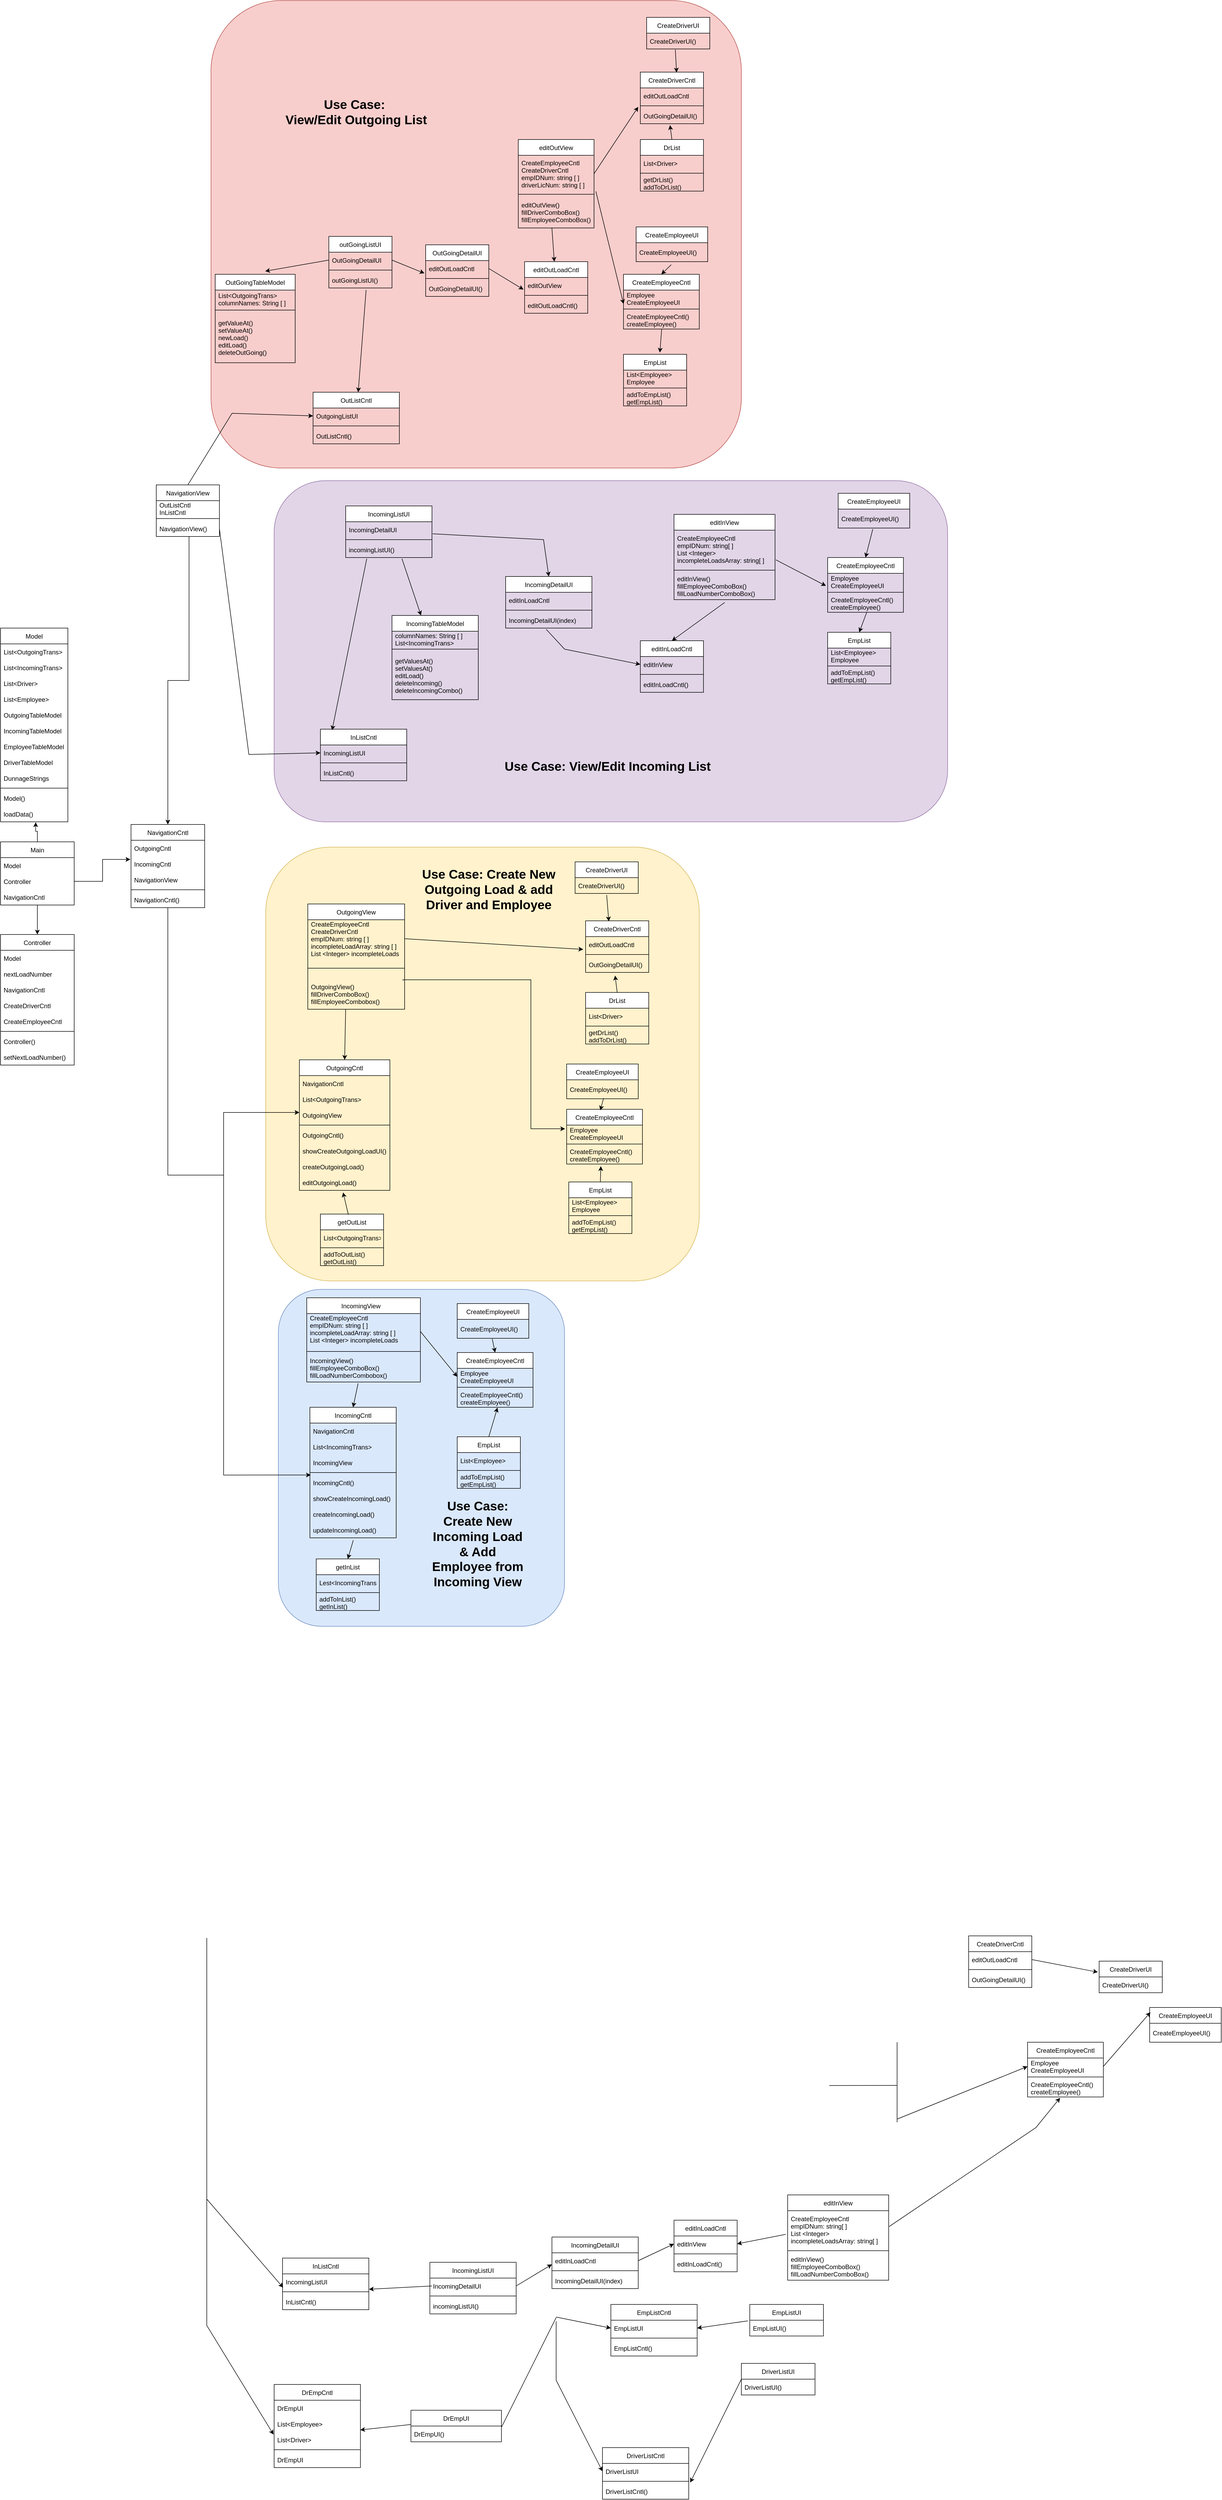 <mxfile version="15.9.6" type="device"><diagram id="0XhZkKr1ld2JL-fB38VD" name="Page-1"><mxGraphModel dx="2353" dy="3805" grid="1" gridSize="8" guides="1" tooltips="1" connect="1" arrows="1" fold="1" page="1" pageScale="1" pageWidth="1920" pageHeight="1200" background="none" math="0" shadow="0"><root><mxCell id="0"/><mxCell id="1" parent="0"/><mxCell id="eribZygCuxWDMLn5-TzI-57" style="edgeStyle=orthogonalEdgeStyle;rounded=0;orthogonalLoop=1;jettySize=auto;html=1;startArrow=classic;startFill=1;endArrow=none;endFill=0;entryX=0.519;entryY=1.018;entryDx=0;entryDy=0;entryPerimeter=0;" parent="1" source="eribZygCuxWDMLn5-TzI-13" target="5HE5SQ68O-bC5XUHOYjh-84" edge="1"><mxGeometry relative="1" as="geometry"><mxPoint x="438" y="-320" as="targetPoint"/></mxGeometry></mxCell><mxCell id="eribZygCuxWDMLn5-TzI-13" value="NavigationCntl" style="swimlane;fontStyle=0;childLayout=stackLayout;horizontal=1;startSize=30;horizontalStack=0;resizeParent=1;resizeParentMax=0;resizeLast=0;collapsible=1;marginBottom=0;" parent="1" vertex="1"><mxGeometry x="352" y="-139" width="140" height="158" as="geometry"/></mxCell><mxCell id="eribZygCuxWDMLn5-TzI-14" value="OutgoingCntl" style="text;strokeColor=none;fillColor=none;align=left;verticalAlign=middle;spacingLeft=4;spacingRight=4;overflow=hidden;points=[[0,0.5],[1,0.5]];portConstraint=eastwest;rotatable=0;" parent="eribZygCuxWDMLn5-TzI-13" vertex="1"><mxGeometry y="30" width="140" height="30" as="geometry"/></mxCell><mxCell id="eribZygCuxWDMLn5-TzI-15" value="IncomingCntl" style="text;strokeColor=none;fillColor=none;align=left;verticalAlign=middle;spacingLeft=4;spacingRight=4;overflow=hidden;points=[[0,0.5],[1,0.5]];portConstraint=eastwest;rotatable=0;" parent="eribZygCuxWDMLn5-TzI-13" vertex="1"><mxGeometry y="60" width="140" height="30" as="geometry"/></mxCell><mxCell id="eribZygCuxWDMLn5-TzI-16" value="NavigationView" style="text;strokeColor=none;fillColor=none;align=left;verticalAlign=middle;spacingLeft=4;spacingRight=4;overflow=hidden;points=[[0,0.5],[1,0.5]];portConstraint=eastwest;rotatable=0;" parent="eribZygCuxWDMLn5-TzI-13" vertex="1"><mxGeometry y="90" width="140" height="30" as="geometry"/></mxCell><mxCell id="eribZygCuxWDMLn5-TzI-56" value="" style="line;strokeWidth=1;fillColor=none;align=left;verticalAlign=middle;spacingTop=-1;spacingLeft=3;spacingRight=3;rotatable=0;labelPosition=right;points=[];portConstraint=eastwest;" parent="eribZygCuxWDMLn5-TzI-13" vertex="1"><mxGeometry y="120" width="140" height="8" as="geometry"/></mxCell><mxCell id="eribZygCuxWDMLn5-TzI-55" value="NavigationCntl()" style="text;strokeColor=none;fillColor=none;align=left;verticalAlign=middle;spacingLeft=4;spacingRight=4;overflow=hidden;points=[[0,0.5],[1,0.5]];portConstraint=eastwest;rotatable=0;" parent="eribZygCuxWDMLn5-TzI-13" vertex="1"><mxGeometry y="128" width="140" height="30" as="geometry"/></mxCell><mxCell id="eribZygCuxWDMLn5-TzI-25" style="edgeStyle=orthogonalEdgeStyle;rounded=0;orthogonalLoop=1;jettySize=auto;html=1;entryX=-0.009;entryY=0.213;entryDx=0;entryDy=0;entryPerimeter=0;" parent="1" source="eribZygCuxWDMLn5-TzI-3" target="eribZygCuxWDMLn5-TzI-15" edge="1"><mxGeometry relative="1" as="geometry"/></mxCell><mxCell id="eribZygCuxWDMLn5-TzI-91" value="" style="endArrow=none;html=1;rounded=0;" parent="1" edge="1"><mxGeometry width="50" height="50" relative="1" as="geometry"><mxPoint x="496" y="2712" as="sourcePoint"/><mxPoint x="496" y="1976" as="targetPoint"/></mxGeometry></mxCell><mxCell id="eribZygCuxWDMLn5-TzI-109" value="InListCntl" style="swimlane;fontStyle=0;childLayout=stackLayout;horizontal=1;startSize=30;horizontalStack=0;resizeParent=1;resizeParentMax=0;resizeLast=0;collapsible=1;marginBottom=0;" parent="1" vertex="1"><mxGeometry x="640" y="2584" width="164" height="98" as="geometry"/></mxCell><mxCell id="eribZygCuxWDMLn5-TzI-110" value="IncomingListUI" style="text;strokeColor=none;fillColor=none;align=left;verticalAlign=middle;spacingLeft=4;spacingRight=4;overflow=hidden;points=[[0,0.5],[1,0.5]];portConstraint=eastwest;rotatable=0;" parent="eribZygCuxWDMLn5-TzI-109" vertex="1"><mxGeometry y="30" width="164" height="30" as="geometry"/></mxCell><mxCell id="eribZygCuxWDMLn5-TzI-111" value="" style="line;strokeWidth=1;fillColor=none;align=left;verticalAlign=middle;spacingTop=-1;spacingLeft=3;spacingRight=3;rotatable=0;labelPosition=right;points=[];portConstraint=eastwest;" parent="eribZygCuxWDMLn5-TzI-109" vertex="1"><mxGeometry y="60" width="164" height="8" as="geometry"/></mxCell><mxCell id="eribZygCuxWDMLn5-TzI-112" value="InListCntl()" style="text;strokeColor=none;fillColor=none;align=left;verticalAlign=middle;spacingLeft=4;spacingRight=4;overflow=hidden;points=[[0,0.5],[1,0.5]];portConstraint=eastwest;rotatable=0;" parent="eribZygCuxWDMLn5-TzI-109" vertex="1"><mxGeometry y="68" width="164" height="30" as="geometry"/></mxCell><mxCell id="eribZygCuxWDMLn5-TzI-115" value="" style="endArrow=classic;html=1;rounded=0;entryX=0.007;entryY=0.867;entryDx=0;entryDy=0;entryPerimeter=0;" parent="1" target="eribZygCuxWDMLn5-TzI-110" edge="1"><mxGeometry width="50" height="50" relative="1" as="geometry"><mxPoint x="496" y="2472" as="sourcePoint"/><mxPoint x="602" y="2440" as="targetPoint"/></mxGeometry></mxCell><mxCell id="eribZygCuxWDMLn5-TzI-117" value="DrEmpCntl" style="swimlane;fontStyle=0;childLayout=stackLayout;horizontal=1;startSize=30;horizontalStack=0;resizeParent=1;resizeParentMax=0;resizeLast=0;collapsible=1;marginBottom=0;" parent="1" vertex="1"><mxGeometry x="624" y="2824" width="164" height="158" as="geometry"/></mxCell><mxCell id="eribZygCuxWDMLn5-TzI-118" value="DrEmpUI" style="text;strokeColor=none;fillColor=none;align=left;verticalAlign=middle;spacingLeft=4;spacingRight=4;overflow=hidden;points=[[0,0.5],[1,0.5]];portConstraint=eastwest;rotatable=0;" parent="eribZygCuxWDMLn5-TzI-117" vertex="1"><mxGeometry y="30" width="164" height="30" as="geometry"/></mxCell><mxCell id="eribZygCuxWDMLn5-TzI-120" value="List&lt;Employee&gt;" style="text;strokeColor=none;fillColor=none;align=left;verticalAlign=middle;spacingLeft=4;spacingRight=4;overflow=hidden;points=[[0,0.5],[1,0.5]];portConstraint=eastwest;rotatable=0;" parent="eribZygCuxWDMLn5-TzI-117" vertex="1"><mxGeometry y="60" width="164" height="30" as="geometry"/></mxCell><mxCell id="eribZygCuxWDMLn5-TzI-123" value="List&lt;Driver&gt;" style="text;strokeColor=none;fillColor=none;align=left;verticalAlign=middle;spacingLeft=4;spacingRight=4;overflow=hidden;points=[[0,0.5],[1,0.5]];portConstraint=eastwest;rotatable=0;" parent="eribZygCuxWDMLn5-TzI-117" vertex="1"><mxGeometry y="90" width="164" height="30" as="geometry"/></mxCell><mxCell id="eribZygCuxWDMLn5-TzI-119" value="" style="line;strokeWidth=1;fillColor=none;align=left;verticalAlign=middle;spacingTop=-1;spacingLeft=3;spacingRight=3;rotatable=0;labelPosition=right;points=[];portConstraint=eastwest;" parent="eribZygCuxWDMLn5-TzI-117" vertex="1"><mxGeometry y="120" width="164" height="8" as="geometry"/></mxCell><mxCell id="eribZygCuxWDMLn5-TzI-124" value="DrEmpUI" style="text;strokeColor=none;fillColor=none;align=left;verticalAlign=middle;spacingLeft=4;spacingRight=4;overflow=hidden;points=[[0,0.5],[1,0.5]];portConstraint=eastwest;rotatable=0;" parent="eribZygCuxWDMLn5-TzI-117" vertex="1"><mxGeometry y="128" width="164" height="30" as="geometry"/></mxCell><mxCell id="eribZygCuxWDMLn5-TzI-125" value="DrEmpUI" style="swimlane;fontStyle=0;childLayout=stackLayout;horizontal=1;startSize=30;horizontalStack=0;resizeParent=1;resizeParentMax=0;resizeLast=0;collapsible=1;marginBottom=0;" parent="1" vertex="1"><mxGeometry x="884" y="2873" width="172" height="60" as="geometry"/></mxCell><mxCell id="eribZygCuxWDMLn5-TzI-126" value="DrEmpUI()" style="text;strokeColor=none;fillColor=none;align=left;verticalAlign=middle;spacingLeft=4;spacingRight=4;overflow=hidden;points=[[0,0.5],[1,0.5]];portConstraint=eastwest;rotatable=0;" parent="eribZygCuxWDMLn5-TzI-125" vertex="1"><mxGeometry y="30" width="172" height="30" as="geometry"/></mxCell><mxCell id="eribZygCuxWDMLn5-TzI-127" value="" style="endArrow=classic;html=1;rounded=0;entryX=-0.007;entryY=0.173;entryDx=0;entryDy=0;entryPerimeter=0;" parent="1" target="eribZygCuxWDMLn5-TzI-123" edge="1"><mxGeometry width="50" height="50" relative="1" as="geometry"><mxPoint x="496" y="2712" as="sourcePoint"/><mxPoint x="594" y="2696" as="targetPoint"/></mxGeometry></mxCell><mxCell id="eribZygCuxWDMLn5-TzI-116" value="" style="endArrow=classic;html=1;rounded=0;exitX=0.024;exitY=0.5;exitDx=0;exitDy=0;exitPerimeter=0;entryX=1.002;entryY=0.973;entryDx=0;entryDy=0;entryPerimeter=0;" parent="1" source="SnlCeNqM7opLnfLpl37h-14" target="eribZygCuxWDMLn5-TzI-110" edge="1"><mxGeometry width="50" height="50" relative="1" as="geometry"><mxPoint x="881.204" y="2469.59" as="sourcePoint"/><mxPoint x="824" y="2554" as="targetPoint"/></mxGeometry></mxCell><mxCell id="eribZygCuxWDMLn5-TzI-128" value="" style="endArrow=classic;html=1;rounded=0;exitX=0.002;exitY=-0.1;exitDx=0;exitDy=0;exitPerimeter=0;entryX=0.998;entryY=-0.12;entryDx=0;entryDy=0;entryPerimeter=0;" parent="1" source="eribZygCuxWDMLn5-TzI-126" target="eribZygCuxWDMLn5-TzI-123" edge="1"><mxGeometry width="50" height="50" relative="1" as="geometry"><mxPoint x="874" y="2688" as="sourcePoint"/><mxPoint x="824" y="2738" as="targetPoint"/></mxGeometry></mxCell><mxCell id="eribZygCuxWDMLn5-TzI-129" value="EmpListCntl" style="swimlane;fontStyle=0;childLayout=stackLayout;horizontal=1;startSize=30;horizontalStack=0;resizeParent=1;resizeParentMax=0;resizeLast=0;collapsible=1;marginBottom=0;" parent="1" vertex="1"><mxGeometry x="1264" y="2672" width="164" height="98" as="geometry"/></mxCell><mxCell id="eribZygCuxWDMLn5-TzI-130" value="EmpListUI" style="text;strokeColor=none;fillColor=none;align=left;verticalAlign=middle;spacingLeft=4;spacingRight=4;overflow=hidden;points=[[0,0.5],[1,0.5]];portConstraint=eastwest;rotatable=0;" parent="eribZygCuxWDMLn5-TzI-129" vertex="1"><mxGeometry y="30" width="164" height="30" as="geometry"/></mxCell><mxCell id="eribZygCuxWDMLn5-TzI-133" value="" style="line;strokeWidth=1;fillColor=none;align=left;verticalAlign=middle;spacingTop=-1;spacingLeft=3;spacingRight=3;rotatable=0;labelPosition=right;points=[];portConstraint=eastwest;" parent="eribZygCuxWDMLn5-TzI-129" vertex="1"><mxGeometry y="60" width="164" height="8" as="geometry"/></mxCell><mxCell id="eribZygCuxWDMLn5-TzI-134" value="EmpListCntl()" style="text;strokeColor=none;fillColor=none;align=left;verticalAlign=middle;spacingLeft=4;spacingRight=4;overflow=hidden;points=[[0,0.5],[1,0.5]];portConstraint=eastwest;rotatable=0;" parent="eribZygCuxWDMLn5-TzI-129" vertex="1"><mxGeometry y="68" width="164" height="30" as="geometry"/></mxCell><mxCell id="eribZygCuxWDMLn5-TzI-135" value="" style="endArrow=none;html=1;rounded=0;exitX=1.002;exitY=0.06;exitDx=0;exitDy=0;exitPerimeter=0;" parent="1" source="eribZygCuxWDMLn5-TzI-126" edge="1"><mxGeometry width="50" height="50" relative="1" as="geometry"><mxPoint x="1144" y="2730" as="sourcePoint"/><mxPoint x="1160" y="2697" as="targetPoint"/></mxGeometry></mxCell><mxCell id="eribZygCuxWDMLn5-TzI-136" value="" style="endArrow=none;html=1;rounded=0;" parent="1" edge="1"><mxGeometry width="50" height="50" relative="1" as="geometry"><mxPoint x="1160" y="2816" as="sourcePoint"/><mxPoint x="1160" y="2704" as="targetPoint"/></mxGeometry></mxCell><mxCell id="eribZygCuxWDMLn5-TzI-137" value="" style="endArrow=classic;html=1;rounded=0;entryX=0;entryY=0.5;entryDx=0;entryDy=0;" parent="1" target="eribZygCuxWDMLn5-TzI-130" edge="1"><mxGeometry width="50" height="50" relative="1" as="geometry"><mxPoint x="1160" y="2696" as="sourcePoint"/><mxPoint x="1258" y="2640" as="targetPoint"/></mxGeometry></mxCell><mxCell id="eribZygCuxWDMLn5-TzI-138" value="DriverListCntl" style="swimlane;fontStyle=0;childLayout=stackLayout;horizontal=1;startSize=30;horizontalStack=0;resizeParent=1;resizeParentMax=0;resizeLast=0;collapsible=1;marginBottom=0;" parent="1" vertex="1"><mxGeometry x="1248" y="2944" width="164" height="98" as="geometry"/></mxCell><mxCell id="eribZygCuxWDMLn5-TzI-141" value="DriverListUI" style="text;strokeColor=none;fillColor=none;align=left;verticalAlign=middle;spacingLeft=4;spacingRight=4;overflow=hidden;points=[[0,0.5],[1,0.5]];portConstraint=eastwest;rotatable=0;" parent="eribZygCuxWDMLn5-TzI-138" vertex="1"><mxGeometry y="30" width="164" height="30" as="geometry"/></mxCell><mxCell id="eribZygCuxWDMLn5-TzI-142" value="" style="line;strokeWidth=1;fillColor=none;align=left;verticalAlign=middle;spacingTop=-1;spacingLeft=3;spacingRight=3;rotatable=0;labelPosition=right;points=[];portConstraint=eastwest;" parent="eribZygCuxWDMLn5-TzI-138" vertex="1"><mxGeometry y="60" width="164" height="8" as="geometry"/></mxCell><mxCell id="eribZygCuxWDMLn5-TzI-143" value="DriverListCntl()" style="text;strokeColor=none;fillColor=none;align=left;verticalAlign=middle;spacingLeft=4;spacingRight=4;overflow=hidden;points=[[0,0.5],[1,0.5]];portConstraint=eastwest;rotatable=0;" parent="eribZygCuxWDMLn5-TzI-138" vertex="1"><mxGeometry y="68" width="164" height="30" as="geometry"/></mxCell><mxCell id="eribZygCuxWDMLn5-TzI-144" value="" style="endArrow=classic;html=1;rounded=0;entryX=0;entryY=0.5;entryDx=0;entryDy=0;" parent="1" target="eribZygCuxWDMLn5-TzI-141" edge="1"><mxGeometry width="50" height="50" relative="1" as="geometry"><mxPoint x="1160" y="2816" as="sourcePoint"/><mxPoint x="1257.148" y="2818.8" as="targetPoint"/></mxGeometry></mxCell><mxCell id="eribZygCuxWDMLn5-TzI-145" value="EmpListUI" style="swimlane;fontStyle=0;childLayout=stackLayout;horizontal=1;startSize=30;horizontalStack=0;resizeParent=1;resizeParentMax=0;resizeLast=0;collapsible=1;marginBottom=0;" parent="1" vertex="1"><mxGeometry x="1528" y="2672" width="140" height="60" as="geometry"/></mxCell><mxCell id="eribZygCuxWDMLn5-TzI-146" value="EmpListUI()" style="text;strokeColor=none;fillColor=none;align=left;verticalAlign=middle;spacingLeft=4;spacingRight=4;overflow=hidden;points=[[0,0.5],[1,0.5]];portConstraint=eastwest;rotatable=0;" parent="eribZygCuxWDMLn5-TzI-145" vertex="1"><mxGeometry y="30" width="140" height="30" as="geometry"/></mxCell><mxCell id="eribZygCuxWDMLn5-TzI-149" value="DriverListUI" style="swimlane;fontStyle=0;childLayout=stackLayout;horizontal=1;startSize=30;horizontalStack=0;resizeParent=1;resizeParentMax=0;resizeLast=0;collapsible=1;marginBottom=0;" parent="1" vertex="1"><mxGeometry x="1512" y="2784" width="140" height="60" as="geometry"/></mxCell><mxCell id="eribZygCuxWDMLn5-TzI-150" value="DriverListUI()" style="text;strokeColor=none;fillColor=none;align=left;verticalAlign=middle;spacingLeft=4;spacingRight=4;overflow=hidden;points=[[0,0.5],[1,0.5]];portConstraint=eastwest;rotatable=0;" parent="eribZygCuxWDMLn5-TzI-149" vertex="1"><mxGeometry y="30" width="140" height="30" as="geometry"/></mxCell><mxCell id="eribZygCuxWDMLn5-TzI-153" value="" style="endArrow=classic;html=1;rounded=0;exitX=-0.026;exitY=0.04;exitDx=0;exitDy=0;exitPerimeter=0;entryX=1;entryY=0.5;entryDx=0;entryDy=0;" parent="1" source="eribZygCuxWDMLn5-TzI-146" target="eribZygCuxWDMLn5-TzI-130" edge="1"><mxGeometry width="50" height="50" relative="1" as="geometry"><mxPoint x="1432" y="2698" as="sourcePoint"/><mxPoint x="1424" y="2655" as="targetPoint"/></mxGeometry></mxCell><mxCell id="eribZygCuxWDMLn5-TzI-154" value="" style="endArrow=classic;html=1;rounded=0;entryX=1.017;entryY=-0.053;entryDx=0;entryDy=0;entryPerimeter=0;exitX=0;exitY=0.5;exitDx=0;exitDy=0;" parent="1" source="eribZygCuxWDMLn5-TzI-149" target="eribZygCuxWDMLn5-TzI-143" edge="1"><mxGeometry width="50" height="50" relative="1" as="geometry"><mxPoint x="1464" y="2850" as="sourcePoint"/><mxPoint x="1514" y="2800" as="targetPoint"/></mxGeometry></mxCell><mxCell id="FIuMoRSB7NrcfVFyn8-p-7" value="" style="endArrow=classic;html=1;rounded=0;exitX=1;exitY=0.5;exitDx=0;exitDy=0;entryX=0;entryY=0.733;entryDx=0;entryDy=0;entryPerimeter=0;" parent="1" source="SnlCeNqM7opLnfLpl37h-14" target="FIuMoRSB7NrcfVFyn8-p-15" edge="1"><mxGeometry width="50" height="50" relative="1" as="geometry"><mxPoint x="1054.924" y="2465" as="sourcePoint"/><mxPoint x="1144" y="2466" as="targetPoint"/></mxGeometry></mxCell><mxCell id="FIuMoRSB7NrcfVFyn8-p-14" value="IncomingDetailUI" style="swimlane;fontStyle=0;childLayout=stackLayout;horizontal=1;startSize=30;horizontalStack=0;resizeParent=1;resizeParentMax=0;resizeLast=0;collapsible=1;marginBottom=0;" parent="1" vertex="1"><mxGeometry x="1152" y="2544" width="164" height="98" as="geometry"/></mxCell><mxCell id="FIuMoRSB7NrcfVFyn8-p-15" value="editInLoadCntl" style="text;strokeColor=none;fillColor=none;align=left;verticalAlign=middle;spacingLeft=4;spacingRight=4;overflow=hidden;points=[[0,0.5],[1,0.5]];portConstraint=eastwest;rotatable=0;" parent="FIuMoRSB7NrcfVFyn8-p-14" vertex="1"><mxGeometry y="30" width="164" height="30" as="geometry"/></mxCell><mxCell id="FIuMoRSB7NrcfVFyn8-p-16" value="" style="line;strokeWidth=1;fillColor=none;align=left;verticalAlign=middle;spacingTop=-1;spacingLeft=3;spacingRight=3;rotatable=0;labelPosition=right;points=[];portConstraint=eastwest;" parent="FIuMoRSB7NrcfVFyn8-p-14" vertex="1"><mxGeometry y="60" width="164" height="8" as="geometry"/></mxCell><mxCell id="FIuMoRSB7NrcfVFyn8-p-17" value="IncomingDetailUI(index)" style="text;strokeColor=none;fillColor=none;align=left;verticalAlign=middle;spacingLeft=4;spacingRight=4;overflow=hidden;points=[[0,0.5],[1,0.5]];portConstraint=eastwest;rotatable=0;" parent="FIuMoRSB7NrcfVFyn8-p-14" vertex="1"><mxGeometry y="68" width="164" height="30" as="geometry"/></mxCell><mxCell id="FIuMoRSB7NrcfVFyn8-p-27" value="" style="endArrow=classic;html=1;rounded=0;entryX=1;entryY=0.5;entryDx=0;entryDy=0;exitX=-0.018;exitY=0.623;exitDx=0;exitDy=0;exitPerimeter=0;" parent="1" source="SnlCeNqM7opLnfLpl37h-2" target="FIuMoRSB7NrcfVFyn8-p-33" edge="1"><mxGeometry width="50" height="50" relative="1" as="geometry"><mxPoint x="1504" y="2480" as="sourcePoint"/><mxPoint x="1544" y="2484" as="targetPoint"/></mxGeometry></mxCell><mxCell id="FIuMoRSB7NrcfVFyn8-p-26" value="" style="endArrow=classic;html=1;rounded=0;exitX=1;exitY=0.5;exitDx=0;exitDy=0;entryX=0;entryY=0.5;entryDx=0;entryDy=0;" parent="1" source="FIuMoRSB7NrcfVFyn8-p-15" target="FIuMoRSB7NrcfVFyn8-p-33" edge="1"><mxGeometry width="50" height="50" relative="1" as="geometry"><mxPoint x="1304.004" y="2460.5" as="sourcePoint"/><mxPoint x="1350.032" y="2463.058" as="targetPoint"/></mxGeometry></mxCell><mxCell id="FIuMoRSB7NrcfVFyn8-p-32" value="editInLoadCntl" style="swimlane;fontStyle=0;childLayout=stackLayout;horizontal=1;startSize=30;horizontalStack=0;resizeParent=1;resizeParentMax=0;resizeLast=0;collapsible=1;marginBottom=0;" parent="1" vertex="1"><mxGeometry x="1384" y="2512" width="120" height="98" as="geometry"/></mxCell><mxCell id="FIuMoRSB7NrcfVFyn8-p-33" value="editInView" style="text;strokeColor=none;fillColor=none;align=left;verticalAlign=middle;spacingLeft=4;spacingRight=4;overflow=hidden;points=[[0,0.5],[1,0.5]];portConstraint=eastwest;rotatable=0;" parent="FIuMoRSB7NrcfVFyn8-p-32" vertex="1"><mxGeometry y="30" width="120" height="30" as="geometry"/></mxCell><mxCell id="FIuMoRSB7NrcfVFyn8-p-34" value="" style="line;strokeWidth=1;fillColor=none;align=left;verticalAlign=middle;spacingTop=-1;spacingLeft=3;spacingRight=3;rotatable=0;labelPosition=right;points=[];portConstraint=eastwest;" parent="FIuMoRSB7NrcfVFyn8-p-32" vertex="1"><mxGeometry y="60" width="120" height="8" as="geometry"/></mxCell><mxCell id="FIuMoRSB7NrcfVFyn8-p-35" value="editInLoadCntl()" style="text;strokeColor=none;fillColor=none;align=left;verticalAlign=middle;spacingLeft=4;spacingRight=4;overflow=hidden;points=[[0,0.5],[1,0.5]];portConstraint=eastwest;rotatable=0;" parent="FIuMoRSB7NrcfVFyn8-p-32" vertex="1"><mxGeometry y="68" width="120" height="30" as="geometry"/></mxCell><mxCell id="FIuMoRSB7NrcfVFyn8-p-36" value="editInView" style="swimlane;fontStyle=0;childLayout=stackLayout;horizontal=1;startSize=30;horizontalStack=0;resizeParent=1;resizeParentMax=0;resizeLast=0;collapsible=1;marginBottom=0;" parent="1" vertex="1"><mxGeometry x="1600" y="2464" width="192" height="162" as="geometry"/></mxCell><mxCell id="SnlCeNqM7opLnfLpl37h-2" value="CreateEmployeeCntl&#10;empIDNum: string[ ]&#10;List &lt;Integer&gt;&#10;incompleteLoadsArray: string[ ]" style="text;strokeColor=none;fillColor=none;align=left;verticalAlign=middle;spacingLeft=4;spacingRight=4;overflow=hidden;points=[[0,0.5],[1,0.5]];portConstraint=eastwest;rotatable=0;" parent="FIuMoRSB7NrcfVFyn8-p-36" vertex="1"><mxGeometry y="30" width="192" height="72" as="geometry"/></mxCell><mxCell id="FIuMoRSB7NrcfVFyn8-p-38" value="" style="line;strokeWidth=1;fillColor=none;align=left;verticalAlign=middle;spacingTop=-1;spacingLeft=3;spacingRight=3;rotatable=0;labelPosition=right;points=[];portConstraint=eastwest;" parent="FIuMoRSB7NrcfVFyn8-p-36" vertex="1"><mxGeometry y="102" width="192" height="8" as="geometry"/></mxCell><mxCell id="FIuMoRSB7NrcfVFyn8-p-39" value="editInView()&#10;fillEmployeeComboBox()&#10;fillLoadNumberComboBox()" style="text;strokeColor=none;fillColor=none;align=left;verticalAlign=middle;spacingLeft=4;spacingRight=4;overflow=hidden;points=[[0,0.5],[1,0.5]];portConstraint=eastwest;rotatable=0;" parent="FIuMoRSB7NrcfVFyn8-p-36" vertex="1"><mxGeometry y="110" width="192" height="52" as="geometry"/></mxCell><mxCell id="SnlCeNqM7opLnfLpl37h-1" value="" style="endArrow=classic;html=1;rounded=0;exitX=1.005;exitY=0.417;exitDx=0;exitDy=0;entryX=0.429;entryY=1.049;entryDx=0;entryDy=0;exitPerimeter=0;entryPerimeter=0;" parent="1" source="SnlCeNqM7opLnfLpl37h-2" target="PpMMLYR0e8h6zxA_X1HR-4" edge="1"><mxGeometry width="50" height="50" relative="1" as="geometry"><mxPoint x="1736" y="2484" as="sourcePoint"/><mxPoint x="1792.0" y="2453" as="targetPoint"/><Array as="points"><mxPoint x="2072" y="2336"/></Array></mxGeometry></mxCell><mxCell id="SnlCeNqM7opLnfLpl37h-3" value="CreateEmployeeUI" style="swimlane;fontStyle=0;childLayout=stackLayout;horizontal=1;startSize=30;horizontalStack=0;resizeParent=1;resizeParentMax=0;resizeLast=0;collapsible=1;marginBottom=0;" parent="1" vertex="1"><mxGeometry x="2288" y="2108" width="136" height="66" as="geometry"/></mxCell><mxCell id="SnlCeNqM7opLnfLpl37h-6" value="CreateEmployeeUI()" style="text;strokeColor=none;fillColor=none;align=left;verticalAlign=middle;spacingLeft=4;spacingRight=4;overflow=hidden;points=[[0,0.5],[1,0.5]];portConstraint=eastwest;rotatable=0;" parent="SnlCeNqM7opLnfLpl37h-3" vertex="1"><mxGeometry y="30" width="136" height="36" as="geometry"/></mxCell><mxCell id="SnlCeNqM7opLnfLpl37h-13" value="IncomingListUI" style="swimlane;fontStyle=0;childLayout=stackLayout;horizontal=1;startSize=30;horizontalStack=0;resizeParent=1;resizeParentMax=0;resizeLast=0;collapsible=1;marginBottom=0;" parent="1" vertex="1"><mxGeometry x="920" y="2592" width="164" height="98" as="geometry"/></mxCell><mxCell id="SnlCeNqM7opLnfLpl37h-14" value="IncomingDetailUI" style="text;strokeColor=none;fillColor=none;align=left;verticalAlign=middle;spacingLeft=4;spacingRight=4;overflow=hidden;points=[[0,0.5],[1,0.5]];portConstraint=eastwest;rotatable=0;" parent="SnlCeNqM7opLnfLpl37h-13" vertex="1"><mxGeometry y="30" width="164" height="30" as="geometry"/></mxCell><mxCell id="SnlCeNqM7opLnfLpl37h-15" value="" style="line;strokeWidth=1;fillColor=none;align=left;verticalAlign=middle;spacingTop=-1;spacingLeft=3;spacingRight=3;rotatable=0;labelPosition=right;points=[];portConstraint=eastwest;" parent="SnlCeNqM7opLnfLpl37h-13" vertex="1"><mxGeometry y="60" width="164" height="8" as="geometry"/></mxCell><mxCell id="SnlCeNqM7opLnfLpl37h-16" value="incomingListUI()" style="text;strokeColor=none;fillColor=none;align=left;verticalAlign=middle;spacingLeft=4;spacingRight=4;overflow=hidden;points=[[0,0.5],[1,0.5]];portConstraint=eastwest;rotatable=0;" parent="SnlCeNqM7opLnfLpl37h-13" vertex="1"><mxGeometry y="68" width="164" height="30" as="geometry"/></mxCell><mxCell id="PpMMLYR0e8h6zxA_X1HR-1" value="CreateEmployeeCntl" style="swimlane;fontStyle=0;childLayout=stackLayout;horizontal=1;startSize=30;horizontalStack=0;resizeParent=1;resizeParentMax=0;resizeLast=0;collapsible=1;marginBottom=0;" parent="1" vertex="1"><mxGeometry x="2056" y="2174" width="144" height="104" as="geometry"/></mxCell><mxCell id="PpMMLYR0e8h6zxA_X1HR-2" value="Employee&#10;CreateEmployeeUI" style="text;strokeColor=none;fillColor=none;align=left;verticalAlign=middle;spacingLeft=4;spacingRight=4;overflow=hidden;points=[[0,0.5],[1,0.5]];portConstraint=eastwest;rotatable=0;" parent="PpMMLYR0e8h6zxA_X1HR-1" vertex="1"><mxGeometry y="30" width="144" height="32" as="geometry"/></mxCell><mxCell id="PpMMLYR0e8h6zxA_X1HR-3" value="" style="line;strokeWidth=1;fillColor=none;align=left;verticalAlign=middle;spacingTop=-1;spacingLeft=3;spacingRight=3;rotatable=0;labelPosition=right;points=[];portConstraint=eastwest;" parent="PpMMLYR0e8h6zxA_X1HR-1" vertex="1"><mxGeometry y="62" width="144" height="8" as="geometry"/></mxCell><mxCell id="PpMMLYR0e8h6zxA_X1HR-4" value="CreateEmployeeCntl()&#10;createEmployee()" style="text;strokeColor=none;fillColor=none;align=left;verticalAlign=middle;spacingLeft=4;spacingRight=4;overflow=hidden;points=[[0,0.5],[1,0.5]];portConstraint=eastwest;rotatable=0;" parent="PpMMLYR0e8h6zxA_X1HR-1" vertex="1"><mxGeometry y="70" width="144" height="34" as="geometry"/></mxCell><mxCell id="PpMMLYR0e8h6zxA_X1HR-5" value="CreateDriverCntl" style="swimlane;fontStyle=0;childLayout=stackLayout;horizontal=1;startSize=30;horizontalStack=0;resizeParent=1;resizeParentMax=0;resizeLast=0;collapsible=1;marginBottom=0;" parent="1" vertex="1"><mxGeometry x="1944" y="1972" width="120" height="98" as="geometry"/></mxCell><mxCell id="PpMMLYR0e8h6zxA_X1HR-6" value="editOutLoadCntl" style="text;strokeColor=none;fillColor=none;align=left;verticalAlign=middle;spacingLeft=4;spacingRight=4;overflow=hidden;points=[[0,0.5],[1,0.5]];portConstraint=eastwest;rotatable=0;" parent="PpMMLYR0e8h6zxA_X1HR-5" vertex="1"><mxGeometry y="30" width="120" height="30" as="geometry"/></mxCell><mxCell id="PpMMLYR0e8h6zxA_X1HR-7" value="" style="line;strokeWidth=1;fillColor=none;align=left;verticalAlign=middle;spacingTop=-1;spacingLeft=3;spacingRight=3;rotatable=0;labelPosition=right;points=[];portConstraint=eastwest;" parent="PpMMLYR0e8h6zxA_X1HR-5" vertex="1"><mxGeometry y="60" width="120" height="8" as="geometry"/></mxCell><mxCell id="PpMMLYR0e8h6zxA_X1HR-8" value="OutGoingDetailUI()" style="text;strokeColor=none;fillColor=none;align=left;verticalAlign=middle;spacingLeft=4;spacingRight=4;overflow=hidden;points=[[0,0.5],[1,0.5]];portConstraint=eastwest;rotatable=0;" parent="PpMMLYR0e8h6zxA_X1HR-5" vertex="1"><mxGeometry y="68" width="120" height="30" as="geometry"/></mxCell><mxCell id="PpMMLYR0e8h6zxA_X1HR-9" value="" style="endArrow=none;html=1;rounded=0;" parent="1" edge="1"><mxGeometry width="50" height="50" relative="1" as="geometry"><mxPoint x="1808" y="2326" as="sourcePoint"/><mxPoint x="1808" y="2174" as="targetPoint"/></mxGeometry></mxCell><mxCell id="PpMMLYR0e8h6zxA_X1HR-10" value="" style="endArrow=none;html=1;rounded=0;exitX=0.993;exitY=0.69;exitDx=0;exitDy=0;exitPerimeter=0;" parent="1" edge="1"><mxGeometry width="50" height="50" relative="1" as="geometry"><mxPoint x="1678.992" y="2256.3" as="sourcePoint"/><mxPoint x="1808" y="2256" as="targetPoint"/></mxGeometry></mxCell><mxCell id="PpMMLYR0e8h6zxA_X1HR-17" value="" style="endArrow=classic;html=1;rounded=0;entryX=0.011;entryY=0.137;entryDx=0;entryDy=0;exitX=1;exitY=0.5;exitDx=0;exitDy=0;entryPerimeter=0;" parent="1" source="PpMMLYR0e8h6zxA_X1HR-2" target="SnlCeNqM7opLnfLpl37h-3" edge="1"><mxGeometry width="50" height="50" relative="1" as="geometry"><mxPoint x="1984" y="2118" as="sourcePoint"/><mxPoint x="1999.744" y="2135.326" as="targetPoint"/></mxGeometry></mxCell><mxCell id="PpMMLYR0e8h6zxA_X1HR-21" value="" style="endArrow=classic;html=1;rounded=0;entryX=0;entryY=0.5;entryDx=0;entryDy=0;" parent="1" target="PpMMLYR0e8h6zxA_X1HR-2" edge="1"><mxGeometry width="50" height="50" relative="1" as="geometry"><mxPoint x="1808" y="2320" as="sourcePoint"/><mxPoint x="1812.688" y="2374" as="targetPoint"/></mxGeometry></mxCell><mxCell id="PpMMLYR0e8h6zxA_X1HR-23" value="CreateDriverUI" style="swimlane;fontStyle=0;childLayout=stackLayout;horizontal=1;startSize=30;horizontalStack=0;resizeParent=1;resizeParentMax=0;resizeLast=0;collapsible=1;marginBottom=0;" parent="1" vertex="1"><mxGeometry x="2192" y="2020" width="120" height="60" as="geometry"/></mxCell><mxCell id="PpMMLYR0e8h6zxA_X1HR-26" value="CreateDriverUI()" style="text;strokeColor=none;fillColor=none;align=left;verticalAlign=middle;spacingLeft=4;spacingRight=4;overflow=hidden;points=[[0,0.5],[1,0.5]];portConstraint=eastwest;rotatable=0;" parent="PpMMLYR0e8h6zxA_X1HR-23" vertex="1"><mxGeometry y="30" width="120" height="30" as="geometry"/></mxCell><mxCell id="PpMMLYR0e8h6zxA_X1HR-27" value="" style="endArrow=classic;html=1;rounded=0;entryX=-0.021;entryY=0.348;entryDx=0;entryDy=0;exitX=1;exitY=0.5;exitDx=0;exitDy=0;entryPerimeter=0;" parent="1" source="PpMMLYR0e8h6zxA_X1HR-6" target="PpMMLYR0e8h6zxA_X1HR-23" edge="1"><mxGeometry width="50" height="50" relative="1" as="geometry"><mxPoint x="1880.0" y="2337.86" as="sourcePoint"/><mxPoint x="1961.496" y="2319.998" as="targetPoint"/></mxGeometry></mxCell><mxCell id="5HE5SQ68O-bC5XUHOYjh-76" value="" style="group" vertex="1" connectable="0" parent="1"><mxGeometry x="608" y="-96" width="824" height="824" as="geometry"/></mxCell><mxCell id="5HE5SQ68O-bC5XUHOYjh-1" value="" style="rounded=1;whiteSpace=wrap;html=1;fillColor=#fff2cc;strokeColor=#d6b656;" vertex="1" parent="5HE5SQ68O-bC5XUHOYjh-76"><mxGeometry width="824" height="824" as="geometry"/></mxCell><mxCell id="eribZygCuxWDMLn5-TzI-60" value="OutgoingCntl" style="swimlane;fontStyle=0;childLayout=stackLayout;horizontal=1;startSize=30;horizontalStack=0;resizeParent=1;resizeParentMax=0;resizeLast=0;collapsible=1;marginBottom=0;" parent="5HE5SQ68O-bC5XUHOYjh-76" vertex="1"><mxGeometry x="64" y="404" width="172" height="248" as="geometry"/></mxCell><mxCell id="eribZygCuxWDMLn5-TzI-61" value="NavigationCntl" style="text;strokeColor=none;fillColor=none;align=left;verticalAlign=middle;spacingLeft=4;spacingRight=4;overflow=hidden;points=[[0,0.5],[1,0.5]];portConstraint=eastwest;rotatable=0;" parent="eribZygCuxWDMLn5-TzI-60" vertex="1"><mxGeometry y="30" width="172" height="30" as="geometry"/></mxCell><mxCell id="eribZygCuxWDMLn5-TzI-62" value="List&lt;OutgoingTrans&gt;" style="text;strokeColor=none;fillColor=none;align=left;verticalAlign=middle;spacingLeft=4;spacingRight=4;overflow=hidden;points=[[0,0.5],[1,0.5]];portConstraint=eastwest;rotatable=0;" parent="eribZygCuxWDMLn5-TzI-60" vertex="1"><mxGeometry y="60" width="172" height="30" as="geometry"/></mxCell><mxCell id="eribZygCuxWDMLn5-TzI-63" value="OutgoingView" style="text;strokeColor=none;fillColor=none;align=left;verticalAlign=middle;spacingLeft=4;spacingRight=4;overflow=hidden;points=[[0,0.5],[1,0.5]];portConstraint=eastwest;rotatable=0;" parent="eribZygCuxWDMLn5-TzI-60" vertex="1"><mxGeometry y="90" width="172" height="30" as="geometry"/></mxCell><mxCell id="eribZygCuxWDMLn5-TzI-64" value="" style="line;strokeWidth=1;fillColor=none;align=left;verticalAlign=middle;spacingTop=-1;spacingLeft=3;spacingRight=3;rotatable=0;labelPosition=right;points=[];portConstraint=eastwest;" parent="eribZygCuxWDMLn5-TzI-60" vertex="1"><mxGeometry y="120" width="172" height="8" as="geometry"/></mxCell><mxCell id="eribZygCuxWDMLn5-TzI-65" value="OutgoingCntl()" style="text;strokeColor=none;fillColor=none;align=left;verticalAlign=middle;spacingLeft=4;spacingRight=4;overflow=hidden;points=[[0,0.5],[1,0.5]];portConstraint=eastwest;rotatable=0;" parent="eribZygCuxWDMLn5-TzI-60" vertex="1"><mxGeometry y="128" width="172" height="30" as="geometry"/></mxCell><mxCell id="eribZygCuxWDMLn5-TzI-67" value="showCreateOutgoingLoadUI()" style="text;strokeColor=none;fillColor=none;align=left;verticalAlign=middle;spacingLeft=4;spacingRight=4;overflow=hidden;points=[[0,0.5],[1,0.5]];portConstraint=eastwest;rotatable=0;" parent="eribZygCuxWDMLn5-TzI-60" vertex="1"><mxGeometry y="158" width="172" height="30" as="geometry"/></mxCell><mxCell id="eribZygCuxWDMLn5-TzI-68" value="createOutgoingLoad()" style="text;strokeColor=none;fillColor=none;align=left;verticalAlign=middle;spacingLeft=4;spacingRight=4;overflow=hidden;points=[[0,0.5],[1,0.5]];portConstraint=eastwest;rotatable=0;" parent="eribZygCuxWDMLn5-TzI-60" vertex="1"><mxGeometry y="188" width="172" height="30" as="geometry"/></mxCell><mxCell id="eribZygCuxWDMLn5-TzI-69" value="editOutgoingLoad()" style="text;strokeColor=none;fillColor=none;align=left;verticalAlign=middle;spacingLeft=4;spacingRight=4;overflow=hidden;points=[[0,0.5],[1,0.5]];portConstraint=eastwest;rotatable=0;" parent="eribZygCuxWDMLn5-TzI-60" vertex="1"><mxGeometry y="218" width="172" height="30" as="geometry"/></mxCell><mxCell id="9yzSSlO6Lec3oTBHN9dt-3" value="OutgoingView" style="swimlane;fontStyle=0;childLayout=stackLayout;horizontal=1;startSize=30;horizontalStack=0;resizeParent=1;resizeParentMax=0;resizeLast=0;collapsible=1;marginBottom=0;" parent="5HE5SQ68O-bC5XUHOYjh-76" vertex="1"><mxGeometry x="80" y="108" width="184" height="200" as="geometry"/></mxCell><mxCell id="9yzSSlO6Lec3oTBHN9dt-4" value="CreateEmployeeCntl&#10;CreateDriverCntl&#10;empIDNum: string [ ]&#10;incompleteLoadArray: string [ ]&#10;List &lt;Integer&gt; incompleteLoads&#10;" style="text;strokeColor=none;fillColor=none;align=left;verticalAlign=middle;spacingLeft=4;spacingRight=4;overflow=hidden;points=[[0,0.5],[1,0.5]];portConstraint=eastwest;rotatable=0;" parent="9yzSSlO6Lec3oTBHN9dt-3" vertex="1"><mxGeometry y="30" width="184" height="72" as="geometry"/></mxCell><mxCell id="9yzSSlO6Lec3oTBHN9dt-5" value="" style="line;strokeWidth=1;fillColor=none;align=left;verticalAlign=middle;spacingTop=-1;spacingLeft=3;spacingRight=3;rotatable=0;labelPosition=right;points=[];portConstraint=eastwest;" parent="9yzSSlO6Lec3oTBHN9dt-3" vertex="1"><mxGeometry y="102" width="184" height="40" as="geometry"/></mxCell><mxCell id="9yzSSlO6Lec3oTBHN9dt-6" value="OutgoingView()&#10;fillDriverComboBox()&#10;fillEmployeeCombobox()" style="text;strokeColor=none;fillColor=none;align=left;verticalAlign=middle;spacingLeft=4;spacingRight=4;overflow=hidden;points=[[0,0.5],[1,0.5]];portConstraint=eastwest;rotatable=0;" parent="9yzSSlO6Lec3oTBHN9dt-3" vertex="1"><mxGeometry y="142" width="184" height="58" as="geometry"/></mxCell><mxCell id="9yzSSlO6Lec3oTBHN9dt-13" value="CreateDriverCntl" style="swimlane;fontStyle=0;childLayout=stackLayout;horizontal=1;startSize=30;horizontalStack=0;resizeParent=1;resizeParentMax=0;resizeLast=0;collapsible=1;marginBottom=0;" parent="5HE5SQ68O-bC5XUHOYjh-76" vertex="1"><mxGeometry x="608" y="140" width="120" height="98" as="geometry"/></mxCell><mxCell id="9yzSSlO6Lec3oTBHN9dt-14" value="editOutLoadCntl" style="text;strokeColor=none;fillColor=none;align=left;verticalAlign=middle;spacingLeft=4;spacingRight=4;overflow=hidden;points=[[0,0.5],[1,0.5]];portConstraint=eastwest;rotatable=0;" parent="9yzSSlO6Lec3oTBHN9dt-13" vertex="1"><mxGeometry y="30" width="120" height="30" as="geometry"/></mxCell><mxCell id="9yzSSlO6Lec3oTBHN9dt-15" value="" style="line;strokeWidth=1;fillColor=none;align=left;verticalAlign=middle;spacingTop=-1;spacingLeft=3;spacingRight=3;rotatable=0;labelPosition=right;points=[];portConstraint=eastwest;" parent="9yzSSlO6Lec3oTBHN9dt-13" vertex="1"><mxGeometry y="60" width="120" height="8" as="geometry"/></mxCell><mxCell id="9yzSSlO6Lec3oTBHN9dt-16" value="OutGoingDetailUI()" style="text;strokeColor=none;fillColor=none;align=left;verticalAlign=middle;spacingLeft=4;spacingRight=4;overflow=hidden;points=[[0,0.5],[1,0.5]];portConstraint=eastwest;rotatable=0;" parent="9yzSSlO6Lec3oTBHN9dt-13" vertex="1"><mxGeometry y="68" width="120" height="30" as="geometry"/></mxCell><mxCell id="9yzSSlO6Lec3oTBHN9dt-17" value="CreateDriverUI" style="swimlane;fontStyle=0;childLayout=stackLayout;horizontal=1;startSize=30;horizontalStack=0;resizeParent=1;resizeParentMax=0;resizeLast=0;collapsible=1;marginBottom=0;" parent="5HE5SQ68O-bC5XUHOYjh-76" vertex="1"><mxGeometry x="588" y="28" width="120" height="60" as="geometry"/></mxCell><mxCell id="9yzSSlO6Lec3oTBHN9dt-18" value="CreateDriverUI()" style="text;strokeColor=none;fillColor=none;align=left;verticalAlign=middle;spacingLeft=4;spacingRight=4;overflow=hidden;points=[[0,0.5],[1,0.5]];portConstraint=eastwest;rotatable=0;" parent="9yzSSlO6Lec3oTBHN9dt-17" vertex="1"><mxGeometry y="30" width="120" height="30" as="geometry"/></mxCell><mxCell id="9yzSSlO6Lec3oTBHN9dt-21" value="DrList" style="swimlane;fontStyle=0;childLayout=stackLayout;horizontal=1;startSize=30;horizontalStack=0;resizeParent=1;resizeParentMax=0;resizeLast=0;collapsible=1;marginBottom=0;" parent="5HE5SQ68O-bC5XUHOYjh-76" vertex="1"><mxGeometry x="608" y="276" width="120" height="98" as="geometry"/></mxCell><mxCell id="9yzSSlO6Lec3oTBHN9dt-22" value="List&lt;Driver&gt;" style="text;strokeColor=none;fillColor=none;align=left;verticalAlign=middle;spacingLeft=4;spacingRight=4;overflow=hidden;points=[[0,0.5],[1,0.5]];portConstraint=eastwest;rotatable=0;" parent="9yzSSlO6Lec3oTBHN9dt-21" vertex="1"><mxGeometry y="30" width="120" height="30" as="geometry"/></mxCell><mxCell id="9yzSSlO6Lec3oTBHN9dt-23" value="" style="line;strokeWidth=1;fillColor=none;align=left;verticalAlign=middle;spacingTop=-1;spacingLeft=3;spacingRight=3;rotatable=0;labelPosition=right;points=[];portConstraint=eastwest;" parent="9yzSSlO6Lec3oTBHN9dt-21" vertex="1"><mxGeometry y="60" width="120" height="8" as="geometry"/></mxCell><mxCell id="9yzSSlO6Lec3oTBHN9dt-24" value="getDrList()&#10;addToDrList()" style="text;strokeColor=none;fillColor=none;align=left;verticalAlign=middle;spacingLeft=4;spacingRight=4;overflow=hidden;points=[[0,0.5],[1,0.5]];portConstraint=eastwest;rotatable=0;" parent="9yzSSlO6Lec3oTBHN9dt-21" vertex="1"><mxGeometry y="68" width="120" height="30" as="geometry"/></mxCell><mxCell id="9yzSSlO6Lec3oTBHN9dt-31" style="edgeStyle=orthogonalEdgeStyle;rounded=0;orthogonalLoop=1;jettySize=auto;html=1;startArrow=classic;startFill=1;endArrow=none;endFill=0;exitX=-0.021;exitY=0.219;exitDx=0;exitDy=0;entryX=0.982;entryY=0.057;entryDx=0;entryDy=0;entryPerimeter=0;exitPerimeter=0;" parent="5HE5SQ68O-bC5XUHOYjh-76" source="9yzSSlO6Lec3oTBHN9dt-36" target="9yzSSlO6Lec3oTBHN9dt-6" edge="1"><mxGeometry relative="1" as="geometry"><mxPoint x="504.0" y="468" as="targetPoint"/><mxPoint x="592" y="553" as="sourcePoint"/><Array as="points"><mxPoint x="504" y="535"/><mxPoint x="504" y="252"/></Array></mxGeometry></mxCell><mxCell id="9yzSSlO6Lec3oTBHN9dt-35" value="CreateEmployeeCntl" style="swimlane;fontStyle=0;childLayout=stackLayout;horizontal=1;startSize=30;horizontalStack=0;resizeParent=1;resizeParentMax=0;resizeLast=0;collapsible=1;marginBottom=0;" parent="5HE5SQ68O-bC5XUHOYjh-76" vertex="1"><mxGeometry x="572" y="498" width="144" height="104" as="geometry"/></mxCell><mxCell id="9yzSSlO6Lec3oTBHN9dt-36" value="Employee&#10;CreateEmployeeUI" style="text;strokeColor=none;fillColor=none;align=left;verticalAlign=middle;spacingLeft=4;spacingRight=4;overflow=hidden;points=[[0,0.5],[1,0.5]];portConstraint=eastwest;rotatable=0;" parent="9yzSSlO6Lec3oTBHN9dt-35" vertex="1"><mxGeometry y="30" width="144" height="32" as="geometry"/></mxCell><mxCell id="9yzSSlO6Lec3oTBHN9dt-37" value="" style="line;strokeWidth=1;fillColor=none;align=left;verticalAlign=middle;spacingTop=-1;spacingLeft=3;spacingRight=3;rotatable=0;labelPosition=right;points=[];portConstraint=eastwest;" parent="9yzSSlO6Lec3oTBHN9dt-35" vertex="1"><mxGeometry y="62" width="144" height="8" as="geometry"/></mxCell><mxCell id="9yzSSlO6Lec3oTBHN9dt-38" value="CreateEmployeeCntl()&#10;createEmployee()" style="text;strokeColor=none;fillColor=none;align=left;verticalAlign=middle;spacingLeft=4;spacingRight=4;overflow=hidden;points=[[0,0.5],[1,0.5]];portConstraint=eastwest;rotatable=0;" parent="9yzSSlO6Lec3oTBHN9dt-35" vertex="1"><mxGeometry y="70" width="144" height="34" as="geometry"/></mxCell><mxCell id="9yzSSlO6Lec3oTBHN9dt-39" value="CreateEmployeeUI" style="swimlane;fontStyle=0;childLayout=stackLayout;horizontal=1;startSize=30;horizontalStack=0;resizeParent=1;resizeParentMax=0;resizeLast=0;collapsible=1;marginBottom=0;" parent="5HE5SQ68O-bC5XUHOYjh-76" vertex="1"><mxGeometry x="572" y="412" width="136" height="66" as="geometry"/></mxCell><mxCell id="9yzSSlO6Lec3oTBHN9dt-40" value="CreateEmployeeUI()" style="text;strokeColor=none;fillColor=none;align=left;verticalAlign=middle;spacingLeft=4;spacingRight=4;overflow=hidden;points=[[0,0.5],[1,0.5]];portConstraint=eastwest;rotatable=0;" parent="9yzSSlO6Lec3oTBHN9dt-39" vertex="1"><mxGeometry y="30" width="136" height="36" as="geometry"/></mxCell><mxCell id="9yzSSlO6Lec3oTBHN9dt-43" value="" style="endArrow=classic;html=1;rounded=0;exitX=0.515;exitY=0.972;exitDx=0;exitDy=0;exitPerimeter=0;entryX=0.444;entryY=0.019;entryDx=0;entryDy=0;entryPerimeter=0;" parent="5HE5SQ68O-bC5XUHOYjh-76" source="9yzSSlO6Lec3oTBHN9dt-40" target="9yzSSlO6Lec3oTBHN9dt-35" edge="1"><mxGeometry width="50" height="50" relative="1" as="geometry"><mxPoint x="623" y="548" as="sourcePoint"/><mxPoint x="688" y="532" as="targetPoint"/></mxGeometry></mxCell><mxCell id="9yzSSlO6Lec3oTBHN9dt-46" value="" style="endArrow=classic;html=1;rounded=0;exitX=0.5;exitY=0;exitDx=0;exitDy=0;entryX=0.451;entryY=1.118;entryDx=0;entryDy=0;entryPerimeter=0;" parent="5HE5SQ68O-bC5XUHOYjh-76" source="9yzSSlO6Lec3oTBHN9dt-47" target="9yzSSlO6Lec3oTBHN9dt-38" edge="1"><mxGeometry width="50" height="50" relative="1" as="geometry"><mxPoint x="642.016" y="668.99" as="sourcePoint"/><mxPoint x="656" y="628.002" as="targetPoint"/></mxGeometry></mxCell><mxCell id="9yzSSlO6Lec3oTBHN9dt-47" value="EmpList" style="swimlane;fontStyle=0;childLayout=stackLayout;horizontal=1;startSize=30;horizontalStack=0;resizeParent=1;resizeParentMax=0;resizeLast=0;collapsible=1;marginBottom=0;" parent="5HE5SQ68O-bC5XUHOYjh-76" vertex="1"><mxGeometry x="576" y="636" width="120" height="98" as="geometry"/></mxCell><mxCell id="9yzSSlO6Lec3oTBHN9dt-48" value="List&lt;Employee&gt;&#10;Employee" style="text;strokeColor=none;fillColor=none;align=left;verticalAlign=middle;spacingLeft=4;spacingRight=4;overflow=hidden;points=[[0,0.5],[1,0.5]];portConstraint=eastwest;rotatable=0;" parent="9yzSSlO6Lec3oTBHN9dt-47" vertex="1"><mxGeometry y="30" width="120" height="30" as="geometry"/></mxCell><mxCell id="9yzSSlO6Lec3oTBHN9dt-49" value="" style="line;strokeWidth=1;fillColor=none;align=left;verticalAlign=middle;spacingTop=-1;spacingLeft=3;spacingRight=3;rotatable=0;labelPosition=right;points=[];portConstraint=eastwest;" parent="9yzSSlO6Lec3oTBHN9dt-47" vertex="1"><mxGeometry y="60" width="120" height="8" as="geometry"/></mxCell><mxCell id="9yzSSlO6Lec3oTBHN9dt-50" value="addToEmpList()&#10;getEmpList()" style="text;strokeColor=none;fillColor=none;align=left;verticalAlign=middle;spacingLeft=4;spacingRight=4;overflow=hidden;points=[[0,0.5],[1,0.5]];portConstraint=eastwest;rotatable=0;" parent="9yzSSlO6Lec3oTBHN9dt-47" vertex="1"><mxGeometry y="68" width="120" height="30" as="geometry"/></mxCell><mxCell id="9yzSSlO6Lec3oTBHN9dt-52" value="" style="endArrow=classic;html=1;rounded=0;exitX=0.5;exitY=1.1;exitDx=0;exitDy=0;exitPerimeter=0;entryX=0.367;entryY=0.01;entryDx=0;entryDy=0;entryPerimeter=0;" parent="5HE5SQ68O-bC5XUHOYjh-76" source="9yzSSlO6Lec3oTBHN9dt-18" target="9yzSSlO6Lec3oTBHN9dt-13" edge="1"><mxGeometry width="50" height="50" relative="1" as="geometry"><mxPoint x="671.05" y="117.012" as="sourcePoint"/><mxPoint x="664.946" y="139.996" as="targetPoint"/></mxGeometry></mxCell><mxCell id="9yzSSlO6Lec3oTBHN9dt-53" value="" style="endArrow=classic;html=1;rounded=0;exitX=0.5;exitY=0;exitDx=0;exitDy=0;entryX=0.467;entryY=1.2;entryDx=0;entryDy=0;entryPerimeter=0;" parent="5HE5SQ68O-bC5XUHOYjh-76" source="9yzSSlO6Lec3oTBHN9dt-21" target="9yzSSlO6Lec3oTBHN9dt-16" edge="1"><mxGeometry width="50" height="50" relative="1" as="geometry"><mxPoint x="664" y="317.98" as="sourcePoint"/><mxPoint x="671.96" y="252" as="targetPoint"/></mxGeometry></mxCell><mxCell id="9yzSSlO6Lec3oTBHN9dt-55" value="" style="endArrow=classic;html=1;rounded=0;exitX=0.391;exitY=1;exitDx=0;exitDy=0;exitPerimeter=0;entryX=0.5;entryY=0;entryDx=0;entryDy=0;" parent="5HE5SQ68O-bC5XUHOYjh-76" source="9yzSSlO6Lec3oTBHN9dt-6" target="eribZygCuxWDMLn5-TzI-60" edge="1"><mxGeometry width="50" height="50" relative="1" as="geometry"><mxPoint x="151.96" y="324" as="sourcePoint"/><mxPoint x="144" y="389.98" as="targetPoint"/></mxGeometry></mxCell><mxCell id="9yzSSlO6Lec3oTBHN9dt-58" value="getOutList" style="swimlane;fontStyle=0;childLayout=stackLayout;horizontal=1;startSize=30;horizontalStack=0;resizeParent=1;resizeParentMax=0;resizeLast=0;collapsible=1;marginBottom=0;" parent="5HE5SQ68O-bC5XUHOYjh-76" vertex="1"><mxGeometry x="104" y="697" width="120" height="98" as="geometry"/></mxCell><mxCell id="9yzSSlO6Lec3oTBHN9dt-59" value="List&lt;OutgoingTrans&gt;" style="text;strokeColor=none;fillColor=none;align=left;verticalAlign=middle;spacingLeft=4;spacingRight=4;overflow=hidden;points=[[0,0.5],[1,0.5]];portConstraint=eastwest;rotatable=0;" parent="9yzSSlO6Lec3oTBHN9dt-58" vertex="1"><mxGeometry y="30" width="120" height="30" as="geometry"/></mxCell><mxCell id="9yzSSlO6Lec3oTBHN9dt-60" value="" style="line;strokeWidth=1;fillColor=none;align=left;verticalAlign=middle;spacingTop=-1;spacingLeft=3;spacingRight=3;rotatable=0;labelPosition=right;points=[];portConstraint=eastwest;" parent="9yzSSlO6Lec3oTBHN9dt-58" vertex="1"><mxGeometry y="60" width="120" height="8" as="geometry"/></mxCell><mxCell id="9yzSSlO6Lec3oTBHN9dt-61" value="addToOutList()&#10;getOutList()" style="text;strokeColor=none;fillColor=none;align=left;verticalAlign=middle;spacingLeft=4;spacingRight=4;overflow=hidden;points=[[0,0.5],[1,0.5]];portConstraint=eastwest;rotatable=0;" parent="9yzSSlO6Lec3oTBHN9dt-58" vertex="1"><mxGeometry y="68" width="120" height="30" as="geometry"/></mxCell><mxCell id="9yzSSlO6Lec3oTBHN9dt-62" value="" style="endArrow=classic;html=1;rounded=0;exitX=0.442;exitY=0.01;exitDx=0;exitDy=0;exitPerimeter=0;entryX=0.483;entryY=1.133;entryDx=0;entryDy=0;entryPerimeter=0;" parent="5HE5SQ68O-bC5XUHOYjh-76" source="9yzSSlO6Lec3oTBHN9dt-58" target="eribZygCuxWDMLn5-TzI-69" edge="1"><mxGeometry width="50" height="50" relative="1" as="geometry"><mxPoint x="288" y="782" as="sourcePoint"/><mxPoint x="289.944" y="660" as="targetPoint"/></mxGeometry></mxCell><mxCell id="5HE5SQ68O-bC5XUHOYjh-3" value="&lt;h1&gt;Use Case: Create New Outgoing Load &amp;amp; add Driver and Employee&lt;/h1&gt;" style="text;html=1;strokeColor=none;fillColor=none;align=center;verticalAlign=middle;whiteSpace=wrap;rounded=0;" vertex="1" parent="5HE5SQ68O-bC5XUHOYjh-76"><mxGeometry x="272" y="36" width="304" height="89" as="geometry"/></mxCell><mxCell id="5HE5SQ68O-bC5XUHOYjh-28" value="" style="endArrow=classic;html=1;rounded=0;exitX=1;exitY=0.5;exitDx=0;exitDy=0;entryX=-0.038;entryY=0.81;entryDx=0;entryDy=0;entryPerimeter=0;" edge="1" parent="5HE5SQ68O-bC5XUHOYjh-76" source="9yzSSlO6Lec3oTBHN9dt-4" target="9yzSSlO6Lec3oTBHN9dt-14"><mxGeometry width="50" height="50" relative="1" as="geometry"><mxPoint x="377.632" y="403.998" as="sourcePoint"/><mxPoint x="376.0" y="497.46" as="targetPoint"/></mxGeometry></mxCell><mxCell id="5HE5SQ68O-bC5XUHOYjh-77" value="" style="group" vertex="1" connectable="0" parent="1"><mxGeometry x="632" y="744" width="544" height="640" as="geometry"/></mxCell><mxCell id="5HE5SQ68O-bC5XUHOYjh-29" value="" style="rounded=1;whiteSpace=wrap;html=1;fillColor=#dae8fc;strokeColor=#6c8ebf;" vertex="1" parent="5HE5SQ68O-bC5XUHOYjh-77"><mxGeometry width="544" height="640" as="geometry"/></mxCell><mxCell id="eribZygCuxWDMLn5-TzI-81" value="IncomingCntl" style="swimlane;fontStyle=0;childLayout=stackLayout;horizontal=1;startSize=30;horizontalStack=0;resizeParent=1;resizeParentMax=0;resizeLast=0;collapsible=1;marginBottom=0;" parent="5HE5SQ68O-bC5XUHOYjh-77" vertex="1"><mxGeometry x="60" y="224" width="164" height="248" as="geometry"/></mxCell><mxCell id="eribZygCuxWDMLn5-TzI-82" value="NavigationCntl" style="text;strokeColor=none;fillColor=none;align=left;verticalAlign=middle;spacingLeft=4;spacingRight=4;overflow=hidden;points=[[0,0.5],[1,0.5]];portConstraint=eastwest;rotatable=0;" parent="eribZygCuxWDMLn5-TzI-81" vertex="1"><mxGeometry y="30" width="164" height="30" as="geometry"/></mxCell><mxCell id="eribZygCuxWDMLn5-TzI-83" value="List&lt;IncomingTrans&gt;" style="text;strokeColor=none;fillColor=none;align=left;verticalAlign=middle;spacingLeft=4;spacingRight=4;overflow=hidden;points=[[0,0.5],[1,0.5]];portConstraint=eastwest;rotatable=0;" parent="eribZygCuxWDMLn5-TzI-81" vertex="1"><mxGeometry y="60" width="164" height="30" as="geometry"/></mxCell><mxCell id="eribZygCuxWDMLn5-TzI-84" value="IncomingView" style="text;strokeColor=none;fillColor=none;align=left;verticalAlign=middle;spacingLeft=4;spacingRight=4;overflow=hidden;points=[[0,0.5],[1,0.5]];portConstraint=eastwest;rotatable=0;" parent="eribZygCuxWDMLn5-TzI-81" vertex="1"><mxGeometry y="90" width="164" height="30" as="geometry"/></mxCell><mxCell id="eribZygCuxWDMLn5-TzI-85" value="" style="line;strokeWidth=1;fillColor=none;align=left;verticalAlign=middle;spacingTop=-1;spacingLeft=3;spacingRight=3;rotatable=0;labelPosition=right;points=[];portConstraint=eastwest;" parent="eribZygCuxWDMLn5-TzI-81" vertex="1"><mxGeometry y="120" width="164" height="8" as="geometry"/></mxCell><mxCell id="eribZygCuxWDMLn5-TzI-86" value="IncomingCntl()" style="text;strokeColor=none;fillColor=none;align=left;verticalAlign=middle;spacingLeft=4;spacingRight=4;overflow=hidden;points=[[0,0.5],[1,0.5]];portConstraint=eastwest;rotatable=0;" parent="eribZygCuxWDMLn5-TzI-81" vertex="1"><mxGeometry y="128" width="164" height="30" as="geometry"/></mxCell><mxCell id="eribZygCuxWDMLn5-TzI-87" value="showCreateIncomingLoad()" style="text;strokeColor=none;fillColor=none;align=left;verticalAlign=middle;spacingLeft=4;spacingRight=4;overflow=hidden;points=[[0,0.5],[1,0.5]];portConstraint=eastwest;rotatable=0;" parent="eribZygCuxWDMLn5-TzI-81" vertex="1"><mxGeometry y="158" width="164" height="30" as="geometry"/></mxCell><mxCell id="eribZygCuxWDMLn5-TzI-88" value="createIncomingLoad()" style="text;strokeColor=none;fillColor=none;align=left;verticalAlign=middle;spacingLeft=4;spacingRight=4;overflow=hidden;points=[[0,0.5],[1,0.5]];portConstraint=eastwest;rotatable=0;" parent="eribZygCuxWDMLn5-TzI-81" vertex="1"><mxGeometry y="188" width="164" height="30" as="geometry"/></mxCell><mxCell id="eribZygCuxWDMLn5-TzI-89" value="updateIncomingLoad()" style="text;strokeColor=none;fillColor=none;align=left;verticalAlign=middle;spacingLeft=4;spacingRight=4;overflow=hidden;points=[[0,0.5],[1,0.5]];portConstraint=eastwest;rotatable=0;" parent="eribZygCuxWDMLn5-TzI-81" vertex="1"><mxGeometry y="218" width="164" height="30" as="geometry"/></mxCell><mxCell id="PpMMLYR0e8h6zxA_X1HR-33" value="IncomingView   " style="swimlane;fontStyle=0;childLayout=stackLayout;horizontal=1;startSize=30;horizontalStack=0;resizeParent=1;resizeParentMax=0;resizeLast=0;collapsible=1;marginBottom=0;" parent="5HE5SQ68O-bC5XUHOYjh-77" vertex="1"><mxGeometry x="54" y="16" width="216" height="160" as="geometry"/></mxCell><mxCell id="PpMMLYR0e8h6zxA_X1HR-34" value="CreateEmployeeCntl&#10;empIDNum: string [ ]&#10;incompleteLoadArray: string [ ]&#10;List &lt;Integer&gt; incompleteLoads&#10;" style="text;strokeColor=none;fillColor=none;align=left;verticalAlign=middle;spacingLeft=4;spacingRight=4;overflow=hidden;points=[[0,0.5],[1,0.5]];portConstraint=eastwest;rotatable=0;" parent="PpMMLYR0e8h6zxA_X1HR-33" vertex="1"><mxGeometry y="30" width="216" height="68" as="geometry"/></mxCell><mxCell id="PpMMLYR0e8h6zxA_X1HR-35" value="" style="line;strokeWidth=1;fillColor=none;align=left;verticalAlign=middle;spacingTop=-1;spacingLeft=3;spacingRight=3;rotatable=0;labelPosition=right;points=[];portConstraint=eastwest;" parent="PpMMLYR0e8h6zxA_X1HR-33" vertex="1"><mxGeometry y="98" width="216" height="8" as="geometry"/></mxCell><mxCell id="PpMMLYR0e8h6zxA_X1HR-36" value="IncomingView()&#10;fillEmployeeComboBox()&#10;fillLoadNumberCombobox()" style="text;strokeColor=none;fillColor=none;align=left;verticalAlign=middle;spacingLeft=4;spacingRight=4;overflow=hidden;points=[[0,0.5],[1,0.5]];portConstraint=eastwest;rotatable=0;" parent="PpMMLYR0e8h6zxA_X1HR-33" vertex="1"><mxGeometry y="106" width="216" height="54" as="geometry"/></mxCell><mxCell id="5HE5SQ68O-bC5XUHOYjh-6" value="" style="endArrow=classic;html=1;rounded=0;exitX=0.452;exitY=1.047;exitDx=0;exitDy=0;exitPerimeter=0;entryX=0.5;entryY=0;entryDx=0;entryDy=0;" edge="1" parent="5HE5SQ68O-bC5XUHOYjh-77" source="PpMMLYR0e8h6zxA_X1HR-36" target="eribZygCuxWDMLn5-TzI-81"><mxGeometry width="50" height="50" relative="1" as="geometry"><mxPoint x="183" y="248" as="sourcePoint"/><mxPoint x="133" y="298" as="targetPoint"/></mxGeometry></mxCell><mxCell id="5HE5SQ68O-bC5XUHOYjh-7" value="CreateEmployeeCntl" style="swimlane;fontStyle=0;childLayout=stackLayout;horizontal=1;startSize=30;horizontalStack=0;resizeParent=1;resizeParentMax=0;resizeLast=0;collapsible=1;marginBottom=0;" vertex="1" parent="5HE5SQ68O-bC5XUHOYjh-77"><mxGeometry x="340" y="120" width="144" height="104" as="geometry"/></mxCell><mxCell id="5HE5SQ68O-bC5XUHOYjh-8" value="Employee&#10;CreateEmployeeUI" style="text;strokeColor=none;fillColor=none;align=left;verticalAlign=middle;spacingLeft=4;spacingRight=4;overflow=hidden;points=[[0,0.5],[1,0.5]];portConstraint=eastwest;rotatable=0;" vertex="1" parent="5HE5SQ68O-bC5XUHOYjh-7"><mxGeometry y="30" width="144" height="32" as="geometry"/></mxCell><mxCell id="5HE5SQ68O-bC5XUHOYjh-9" value="" style="line;strokeWidth=1;fillColor=none;align=left;verticalAlign=middle;spacingTop=-1;spacingLeft=3;spacingRight=3;rotatable=0;labelPosition=right;points=[];portConstraint=eastwest;" vertex="1" parent="5HE5SQ68O-bC5XUHOYjh-7"><mxGeometry y="62" width="144" height="8" as="geometry"/></mxCell><mxCell id="5HE5SQ68O-bC5XUHOYjh-10" value="CreateEmployeeCntl()&#10;createEmployee()" style="text;strokeColor=none;fillColor=none;align=left;verticalAlign=middle;spacingLeft=4;spacingRight=4;overflow=hidden;points=[[0,0.5],[1,0.5]];portConstraint=eastwest;rotatable=0;" vertex="1" parent="5HE5SQ68O-bC5XUHOYjh-7"><mxGeometry y="70" width="144" height="34" as="geometry"/></mxCell><mxCell id="5HE5SQ68O-bC5XUHOYjh-11" value="" style="endArrow=classic;html=1;rounded=0;exitX=1;exitY=0.5;exitDx=0;exitDy=0;entryX=0;entryY=0.5;entryDx=0;entryDy=0;" edge="1" parent="5HE5SQ68O-bC5XUHOYjh-77" source="PpMMLYR0e8h6zxA_X1HR-34" target="5HE5SQ68O-bC5XUHOYjh-8"><mxGeometry width="50" height="50" relative="1" as="geometry"><mxPoint x="369.632" y="71.998" as="sourcePoint"/><mxPoint x="376" y="229.46" as="targetPoint"/></mxGeometry></mxCell><mxCell id="5HE5SQ68O-bC5XUHOYjh-12" value="CreateEmployeeUI" style="swimlane;fontStyle=0;childLayout=stackLayout;horizontal=1;startSize=30;horizontalStack=0;resizeParent=1;resizeParentMax=0;resizeLast=0;collapsible=1;marginBottom=0;" vertex="1" parent="5HE5SQ68O-bC5XUHOYjh-77"><mxGeometry x="340" y="27" width="136" height="66" as="geometry"/></mxCell><mxCell id="5HE5SQ68O-bC5XUHOYjh-13" value="CreateEmployeeUI()" style="text;strokeColor=none;fillColor=none;align=left;verticalAlign=middle;spacingLeft=4;spacingRight=4;overflow=hidden;points=[[0,0.5],[1,0.5]];portConstraint=eastwest;rotatable=0;" vertex="1" parent="5HE5SQ68O-bC5XUHOYjh-12"><mxGeometry y="30" width="136" height="36" as="geometry"/></mxCell><mxCell id="5HE5SQ68O-bC5XUHOYjh-16" value="" style="endArrow=classic;html=1;rounded=0;exitX=0.489;exitY=1.028;exitDx=0;exitDy=0;entryX=0.5;entryY=0;entryDx=0;entryDy=0;exitPerimeter=0;" edge="1" parent="5HE5SQ68O-bC5XUHOYjh-77" source="5HE5SQ68O-bC5XUHOYjh-13" target="5HE5SQ68O-bC5XUHOYjh-7"><mxGeometry width="50" height="50" relative="1" as="geometry"><mxPoint x="480.0" y="88" as="sourcePoint"/><mxPoint x="626" y="190" as="targetPoint"/></mxGeometry></mxCell><mxCell id="5HE5SQ68O-bC5XUHOYjh-17" value="EmpList" style="swimlane;fontStyle=0;childLayout=stackLayout;horizontal=1;startSize=30;horizontalStack=0;resizeParent=1;resizeParentMax=0;resizeLast=0;collapsible=1;marginBottom=0;" vertex="1" parent="5HE5SQ68O-bC5XUHOYjh-77"><mxGeometry x="340" y="280" width="120" height="98" as="geometry"/></mxCell><mxCell id="5HE5SQ68O-bC5XUHOYjh-18" value="List&lt;Employee&gt;" style="text;strokeColor=none;fillColor=none;align=left;verticalAlign=middle;spacingLeft=4;spacingRight=4;overflow=hidden;points=[[0,0.5],[1,0.5]];portConstraint=eastwest;rotatable=0;" vertex="1" parent="5HE5SQ68O-bC5XUHOYjh-17"><mxGeometry y="30" width="120" height="30" as="geometry"/></mxCell><mxCell id="5HE5SQ68O-bC5XUHOYjh-19" value="" style="line;strokeWidth=1;fillColor=none;align=left;verticalAlign=middle;spacingTop=-1;spacingLeft=3;spacingRight=3;rotatable=0;labelPosition=right;points=[];portConstraint=eastwest;" vertex="1" parent="5HE5SQ68O-bC5XUHOYjh-17"><mxGeometry y="60" width="120" height="8" as="geometry"/></mxCell><mxCell id="5HE5SQ68O-bC5XUHOYjh-20" value="addToEmpList()&#10;getEmpList()" style="text;strokeColor=none;fillColor=none;align=left;verticalAlign=middle;spacingLeft=4;spacingRight=4;overflow=hidden;points=[[0,0.5],[1,0.5]];portConstraint=eastwest;rotatable=0;" vertex="1" parent="5HE5SQ68O-bC5XUHOYjh-17"><mxGeometry y="68" width="120" height="30" as="geometry"/></mxCell><mxCell id="5HE5SQ68O-bC5XUHOYjh-21" value="" style="endArrow=classic;html=1;rounded=0;exitX=0.5;exitY=0;exitDx=0;exitDy=0;entryX=0.531;entryY=1.019;entryDx=0;entryDy=0;entryPerimeter=0;" edge="1" parent="5HE5SQ68O-bC5XUHOYjh-77" source="5HE5SQ68O-bC5XUHOYjh-17" target="5HE5SQ68O-bC5XUHOYjh-10"><mxGeometry width="50" height="50" relative="1" as="geometry"><mxPoint x="521.5" y="310.0" as="sourcePoint"/><mxPoint x="520.004" y="257.008" as="targetPoint"/></mxGeometry></mxCell><mxCell id="5HE5SQ68O-bC5XUHOYjh-22" value="getInList" style="swimlane;fontStyle=0;childLayout=stackLayout;horizontal=1;startSize=30;horizontalStack=0;resizeParent=1;resizeParentMax=0;resizeLast=0;collapsible=1;marginBottom=0;" vertex="1" parent="5HE5SQ68O-bC5XUHOYjh-77"><mxGeometry x="72" y="512" width="120" height="98" as="geometry"/></mxCell><mxCell id="5HE5SQ68O-bC5XUHOYjh-23" value="Lest&lt;IncomingTrans&gt;" style="text;strokeColor=none;fillColor=none;align=left;verticalAlign=middle;spacingLeft=4;spacingRight=4;overflow=hidden;points=[[0,0.5],[1,0.5]];portConstraint=eastwest;rotatable=0;" vertex="1" parent="5HE5SQ68O-bC5XUHOYjh-22"><mxGeometry y="30" width="120" height="30" as="geometry"/></mxCell><mxCell id="5HE5SQ68O-bC5XUHOYjh-24" value="" style="line;strokeWidth=1;fillColor=none;align=left;verticalAlign=middle;spacingTop=-1;spacingLeft=3;spacingRight=3;rotatable=0;labelPosition=right;points=[];portConstraint=eastwest;" vertex="1" parent="5HE5SQ68O-bC5XUHOYjh-22"><mxGeometry y="60" width="120" height="8" as="geometry"/></mxCell><mxCell id="5HE5SQ68O-bC5XUHOYjh-25" value="addToInList()&#10;getInList()" style="text;strokeColor=none;fillColor=none;align=left;verticalAlign=middle;spacingLeft=4;spacingRight=4;overflow=hidden;points=[[0,0.5],[1,0.5]];portConstraint=eastwest;rotatable=0;" vertex="1" parent="5HE5SQ68O-bC5XUHOYjh-22"><mxGeometry y="68" width="120" height="30" as="geometry"/></mxCell><mxCell id="5HE5SQ68O-bC5XUHOYjh-26" value="" style="endArrow=classic;html=1;rounded=0;exitX=0.503;exitY=1.147;exitDx=0;exitDy=0;exitPerimeter=0;entryX=0.5;entryY=0;entryDx=0;entryDy=0;" edge="1" parent="5HE5SQ68O-bC5XUHOYjh-77" source="eribZygCuxWDMLn5-TzI-89" target="5HE5SQ68O-bC5XUHOYjh-22"><mxGeometry width="50" height="50" relative="1" as="geometry"><mxPoint x="225.632" y="575.998" as="sourcePoint"/><mxPoint x="224.0" y="669.46" as="targetPoint"/></mxGeometry></mxCell><mxCell id="5HE5SQ68O-bC5XUHOYjh-30" value="&lt;h1&gt;Use Case:&lt;br&gt;Create New Incoming Load &amp;amp; Add Employee from Incoming View&lt;/h1&gt;" style="text;html=1;strokeColor=none;fillColor=none;align=center;verticalAlign=middle;whiteSpace=wrap;rounded=0;" vertex="1" parent="5HE5SQ68O-bC5XUHOYjh-77"><mxGeometry x="286" y="424" width="186" height="120" as="geometry"/></mxCell><mxCell id="5HE5SQ68O-bC5XUHOYjh-81" value="NavigationView" style="swimlane;fontStyle=0;childLayout=stackLayout;horizontal=1;startSize=30;horizontalStack=0;resizeParent=1;resizeParentMax=0;resizeLast=0;collapsible=1;marginBottom=0;" vertex="1" parent="1"><mxGeometry x="400" y="-784" width="120" height="98" as="geometry"/></mxCell><mxCell id="5HE5SQ68O-bC5XUHOYjh-82" value="OutListCntl&#10;InListCntl" style="text;strokeColor=none;fillColor=none;align=left;verticalAlign=middle;spacingLeft=4;spacingRight=4;overflow=hidden;points=[[0,0.5],[1,0.5]];portConstraint=eastwest;rotatable=0;" vertex="1" parent="5HE5SQ68O-bC5XUHOYjh-81"><mxGeometry y="30" width="120" height="30" as="geometry"/></mxCell><mxCell id="5HE5SQ68O-bC5XUHOYjh-83" value="" style="line;strokeWidth=1;fillColor=none;align=left;verticalAlign=middle;spacingTop=-1;spacingLeft=3;spacingRight=3;rotatable=0;labelPosition=right;points=[];portConstraint=eastwest;" vertex="1" parent="5HE5SQ68O-bC5XUHOYjh-81"><mxGeometry y="60" width="120" height="8" as="geometry"/></mxCell><mxCell id="5HE5SQ68O-bC5XUHOYjh-84" value="NavigationView()" style="text;strokeColor=none;fillColor=none;align=left;verticalAlign=middle;spacingLeft=4;spacingRight=4;overflow=hidden;points=[[0,0.5],[1,0.5]];portConstraint=eastwest;rotatable=0;" vertex="1" parent="5HE5SQ68O-bC5XUHOYjh-81"><mxGeometry y="68" width="120" height="30" as="geometry"/></mxCell><mxCell id="5HE5SQ68O-bC5XUHOYjh-80" value="" style="group" vertex="1" connectable="0" parent="1"><mxGeometry x="528" y="-1256" width="1352" height="496" as="geometry"/></mxCell><mxCell id="5HE5SQ68O-bC5XUHOYjh-114" value="" style="rounded=1;whiteSpace=wrap;html=1;fillColor=#f8cecc;strokeColor=#b85450;" vertex="1" parent="5HE5SQ68O-bC5XUHOYjh-80"><mxGeometry x="-24" y="-448" width="1008" height="888" as="geometry"/></mxCell><mxCell id="5HE5SQ68O-bC5XUHOYjh-31" value="OutListCntl" style="swimlane;fontStyle=0;childLayout=stackLayout;horizontal=1;startSize=30;horizontalStack=0;resizeParent=1;resizeParentMax=0;resizeLast=0;collapsible=1;marginBottom=0;" vertex="1" parent="5HE5SQ68O-bC5XUHOYjh-80"><mxGeometry x="170" y="296" width="164" height="98" as="geometry"/></mxCell><mxCell id="5HE5SQ68O-bC5XUHOYjh-32" value="OutgoingListUI" style="text;strokeColor=none;fillColor=none;align=left;verticalAlign=middle;spacingLeft=4;spacingRight=4;overflow=hidden;points=[[0,0.5],[1,0.5]];portConstraint=eastwest;rotatable=0;" vertex="1" parent="5HE5SQ68O-bC5XUHOYjh-31"><mxGeometry y="30" width="164" height="30" as="geometry"/></mxCell><mxCell id="5HE5SQ68O-bC5XUHOYjh-33" value="" style="line;strokeWidth=1;fillColor=none;align=left;verticalAlign=middle;spacingTop=-1;spacingLeft=3;spacingRight=3;rotatable=0;labelPosition=right;points=[];portConstraint=eastwest;" vertex="1" parent="5HE5SQ68O-bC5XUHOYjh-31"><mxGeometry y="60" width="164" height="8" as="geometry"/></mxCell><mxCell id="5HE5SQ68O-bC5XUHOYjh-34" value="OutListCntl()" style="text;strokeColor=none;fillColor=none;align=left;verticalAlign=middle;spacingLeft=4;spacingRight=4;overflow=hidden;points=[[0,0.5],[1,0.5]];portConstraint=eastwest;rotatable=0;" vertex="1" parent="5HE5SQ68O-bC5XUHOYjh-31"><mxGeometry y="68" width="164" height="30" as="geometry"/></mxCell><mxCell id="5HE5SQ68O-bC5XUHOYjh-38" value="outGoingListUI" style="swimlane;fontStyle=0;childLayout=stackLayout;horizontal=1;startSize=30;horizontalStack=0;resizeParent=1;resizeParentMax=0;resizeLast=0;collapsible=1;marginBottom=0;" vertex="1" parent="5HE5SQ68O-bC5XUHOYjh-80"><mxGeometry x="200" width="120" height="98" as="geometry"/></mxCell><mxCell id="5HE5SQ68O-bC5XUHOYjh-39" value="OutGoingDetailUI" style="text;strokeColor=none;fillColor=none;align=left;verticalAlign=middle;spacingLeft=4;spacingRight=4;overflow=hidden;points=[[0,0.5],[1,0.5]];portConstraint=eastwest;rotatable=0;" vertex="1" parent="5HE5SQ68O-bC5XUHOYjh-38"><mxGeometry y="30" width="120" height="30" as="geometry"/></mxCell><mxCell id="5HE5SQ68O-bC5XUHOYjh-40" value="" style="line;strokeWidth=1;fillColor=none;align=left;verticalAlign=middle;spacingTop=-1;spacingLeft=3;spacingRight=3;rotatable=0;labelPosition=right;points=[];portConstraint=eastwest;" vertex="1" parent="5HE5SQ68O-bC5XUHOYjh-38"><mxGeometry y="60" width="120" height="8" as="geometry"/></mxCell><mxCell id="5HE5SQ68O-bC5XUHOYjh-41" value="outGoingListUI()" style="text;strokeColor=none;fillColor=none;align=left;verticalAlign=middle;spacingLeft=4;spacingRight=4;overflow=hidden;points=[[0,0.5],[1,0.5]];portConstraint=eastwest;rotatable=0;" vertex="1" parent="5HE5SQ68O-bC5XUHOYjh-38"><mxGeometry y="68" width="120" height="30" as="geometry"/></mxCell><mxCell id="5HE5SQ68O-bC5XUHOYjh-43" value="OutGoingDetailUI" style="swimlane;fontStyle=0;childLayout=stackLayout;horizontal=1;startSize=30;horizontalStack=0;resizeParent=1;resizeParentMax=0;resizeLast=0;collapsible=1;marginBottom=0;" vertex="1" parent="5HE5SQ68O-bC5XUHOYjh-80"><mxGeometry x="384" y="16" width="120" height="98" as="geometry"/></mxCell><mxCell id="5HE5SQ68O-bC5XUHOYjh-44" value="editOutLoadCntl" style="text;strokeColor=none;fillColor=none;align=left;verticalAlign=middle;spacingLeft=4;spacingRight=4;overflow=hidden;points=[[0,0.5],[1,0.5]];portConstraint=eastwest;rotatable=0;" vertex="1" parent="5HE5SQ68O-bC5XUHOYjh-43"><mxGeometry y="30" width="120" height="30" as="geometry"/></mxCell><mxCell id="5HE5SQ68O-bC5XUHOYjh-45" value="" style="line;strokeWidth=1;fillColor=none;align=left;verticalAlign=middle;spacingTop=-1;spacingLeft=3;spacingRight=3;rotatable=0;labelPosition=right;points=[];portConstraint=eastwest;" vertex="1" parent="5HE5SQ68O-bC5XUHOYjh-43"><mxGeometry y="60" width="120" height="8" as="geometry"/></mxCell><mxCell id="5HE5SQ68O-bC5XUHOYjh-46" value="OutGoingDetailUI()" style="text;strokeColor=none;fillColor=none;align=left;verticalAlign=middle;spacingLeft=4;spacingRight=4;overflow=hidden;points=[[0,0.5],[1,0.5]];portConstraint=eastwest;rotatable=0;" vertex="1" parent="5HE5SQ68O-bC5XUHOYjh-43"><mxGeometry y="68" width="120" height="30" as="geometry"/></mxCell><mxCell id="5HE5SQ68O-bC5XUHOYjh-47" value="editOutLoadCntl" style="swimlane;fontStyle=0;childLayout=stackLayout;horizontal=1;startSize=30;horizontalStack=0;resizeParent=1;resizeParentMax=0;resizeLast=0;collapsible=1;marginBottom=0;" vertex="1" parent="5HE5SQ68O-bC5XUHOYjh-80"><mxGeometry x="572" y="48" width="120" height="98" as="geometry"/></mxCell><mxCell id="5HE5SQ68O-bC5XUHOYjh-48" value="editOutView" style="text;strokeColor=none;fillColor=none;align=left;verticalAlign=middle;spacingLeft=4;spacingRight=4;overflow=hidden;points=[[0,0.5],[1,0.5]];portConstraint=eastwest;rotatable=0;" vertex="1" parent="5HE5SQ68O-bC5XUHOYjh-47"><mxGeometry y="30" width="120" height="30" as="geometry"/></mxCell><mxCell id="5HE5SQ68O-bC5XUHOYjh-49" value="" style="line;strokeWidth=1;fillColor=none;align=left;verticalAlign=middle;spacingTop=-1;spacingLeft=3;spacingRight=3;rotatable=0;labelPosition=right;points=[];portConstraint=eastwest;" vertex="1" parent="5HE5SQ68O-bC5XUHOYjh-47"><mxGeometry y="60" width="120" height="8" as="geometry"/></mxCell><mxCell id="5HE5SQ68O-bC5XUHOYjh-50" value="editOutLoadCntl()" style="text;strokeColor=none;fillColor=none;align=left;verticalAlign=middle;spacingLeft=4;spacingRight=4;overflow=hidden;points=[[0,0.5],[1,0.5]];portConstraint=eastwest;rotatable=0;" vertex="1" parent="5HE5SQ68O-bC5XUHOYjh-47"><mxGeometry y="68" width="120" height="30" as="geometry"/></mxCell><mxCell id="5HE5SQ68O-bC5XUHOYjh-51" value="" style="endArrow=classic;html=1;rounded=0;exitX=1;exitY=0.5;exitDx=0;exitDy=0;entryX=-0.017;entryY=0.767;entryDx=0;entryDy=0;entryPerimeter=0;" edge="1" parent="5HE5SQ68O-bC5XUHOYjh-80" source="5HE5SQ68O-bC5XUHOYjh-44" target="5HE5SQ68O-bC5XUHOYjh-48"><mxGeometry width="50" height="50" relative="1" as="geometry"><mxPoint x="560" y="228" as="sourcePoint"/><mxPoint x="653.96" y="206" as="targetPoint"/></mxGeometry></mxCell><mxCell id="5HE5SQ68O-bC5XUHOYjh-57" value="" style="endArrow=classic;html=1;rounded=0;exitX=1;exitY=0.5;exitDx=0;exitDy=0;entryX=-0.02;entryY=0.802;entryDx=0;entryDy=0;entryPerimeter=0;" edge="1" parent="5HE5SQ68O-bC5XUHOYjh-80" source="5HE5SQ68O-bC5XUHOYjh-39" target="5HE5SQ68O-bC5XUHOYjh-44"><mxGeometry width="50" height="50" relative="1" as="geometry"><mxPoint x="462.52" y="400.0" as="sourcePoint"/><mxPoint x="492.0" y="498.814" as="targetPoint"/></mxGeometry></mxCell><mxCell id="5HE5SQ68O-bC5XUHOYjh-120" value="OutGoingTableModel" style="swimlane;fontStyle=0;childLayout=stackLayout;horizontal=1;startSize=30;horizontalStack=0;resizeParent=1;resizeParentMax=0;resizeLast=0;collapsible=1;marginBottom=0;" vertex="1" parent="5HE5SQ68O-bC5XUHOYjh-80"><mxGeometry x="-16" y="72" width="152" height="168" as="geometry"/></mxCell><mxCell id="5HE5SQ68O-bC5XUHOYjh-121" value="List&lt;OutgoingTrans&gt;&#10;columnNames: String [ ]" style="text;strokeColor=none;fillColor=none;align=left;verticalAlign=middle;spacingLeft=4;spacingRight=4;overflow=hidden;points=[[0,0.5],[1,0.5]];portConstraint=eastwest;rotatable=0;" vertex="1" parent="5HE5SQ68O-bC5XUHOYjh-120"><mxGeometry y="30" width="152" height="34" as="geometry"/></mxCell><mxCell id="5HE5SQ68O-bC5XUHOYjh-122" value="" style="line;strokeWidth=1;fillColor=none;align=left;verticalAlign=middle;spacingTop=-1;spacingLeft=3;spacingRight=3;rotatable=0;labelPosition=right;points=[];portConstraint=eastwest;" vertex="1" parent="5HE5SQ68O-bC5XUHOYjh-120"><mxGeometry y="64" width="152" height="8" as="geometry"/></mxCell><mxCell id="5HE5SQ68O-bC5XUHOYjh-123" value="getValueAt()&#10;setValueAt()&#10;newLoad()&#10;editLoad()&#10;deleteOutGoing()" style="text;strokeColor=none;fillColor=none;align=left;verticalAlign=middle;spacingLeft=4;spacingRight=4;overflow=hidden;points=[[0,0.5],[1,0.5]];portConstraint=eastwest;rotatable=0;" vertex="1" parent="5HE5SQ68O-bC5XUHOYjh-120"><mxGeometry y="72" width="152" height="96" as="geometry"/></mxCell><mxCell id="5HE5SQ68O-bC5XUHOYjh-119" value="" style="endArrow=classic;html=1;rounded=0;exitX=0.59;exitY=1.122;exitDx=0;exitDy=0;exitPerimeter=0;" edge="1" parent="5HE5SQ68O-bC5XUHOYjh-80" source="5HE5SQ68O-bC5XUHOYjh-41" target="5HE5SQ68O-bC5XUHOYjh-31"><mxGeometry width="50" height="50" relative="1" as="geometry"><mxPoint x="58.0" y="504" as="sourcePoint"/><mxPoint x="312" y="296" as="targetPoint"/></mxGeometry></mxCell><mxCell id="5HE5SQ68O-bC5XUHOYjh-124" value="" style="endArrow=classic;html=1;rounded=0;exitX=0;exitY=0.5;exitDx=0;exitDy=0;entryX=0.625;entryY=-0.035;entryDx=0;entryDy=0;entryPerimeter=0;" edge="1" parent="5HE5SQ68O-bC5XUHOYjh-80" source="5HE5SQ68O-bC5XUHOYjh-39" target="5HE5SQ68O-bC5XUHOYjh-120"><mxGeometry width="50" height="50" relative="1" as="geometry"><mxPoint x="159.01" y="48.0" as="sourcePoint"/><mxPoint x="143.996" y="242.34" as="targetPoint"/></mxGeometry></mxCell><mxCell id="5HE5SQ68O-bC5XUHOYjh-52" value="editOutView" style="swimlane;fontStyle=0;childLayout=stackLayout;horizontal=1;startSize=30;horizontalStack=0;resizeParent=1;resizeParentMax=0;resizeLast=0;collapsible=1;marginBottom=0;" vertex="1" parent="5HE5SQ68O-bC5XUHOYjh-80"><mxGeometry x="560" y="-184" width="144" height="168" as="geometry"/></mxCell><mxCell id="5HE5SQ68O-bC5XUHOYjh-53" value="CreateEmployeeCntl&#10;CreateDriverCntl&#10;empIDNum: string [ ]&#10;driverLicNum: string [ ]" style="text;strokeColor=none;fillColor=none;align=left;verticalAlign=middle;spacingLeft=4;spacingRight=4;overflow=hidden;points=[[0,0.5],[1,0.5]];portConstraint=eastwest;rotatable=0;" vertex="1" parent="5HE5SQ68O-bC5XUHOYjh-52"><mxGeometry y="30" width="144" height="70" as="geometry"/></mxCell><mxCell id="5HE5SQ68O-bC5XUHOYjh-54" value="" style="line;strokeWidth=1;fillColor=none;align=left;verticalAlign=middle;spacingTop=-1;spacingLeft=3;spacingRight=3;rotatable=0;labelPosition=right;points=[];portConstraint=eastwest;" vertex="1" parent="5HE5SQ68O-bC5XUHOYjh-52"><mxGeometry y="100" width="144" height="8" as="geometry"/></mxCell><mxCell id="5HE5SQ68O-bC5XUHOYjh-55" value="editOutView()&#10;fillDriverComboBox()&#10;fillEmployeeComboBox()" style="text;strokeColor=none;fillColor=none;align=left;verticalAlign=middle;spacingLeft=4;spacingRight=4;overflow=hidden;points=[[0,0.5],[1,0.5]];portConstraint=eastwest;rotatable=0;" vertex="1" parent="5HE5SQ68O-bC5XUHOYjh-52"><mxGeometry y="108" width="144" height="60" as="geometry"/></mxCell><mxCell id="5HE5SQ68O-bC5XUHOYjh-72" value="" style="endArrow=classic;html=1;rounded=0;entryX=0.001;entryY=0.825;entryDx=0;entryDy=0;exitX=1.024;exitY=0.979;exitDx=0;exitDy=0;entryPerimeter=0;exitPerimeter=0;" edge="1" parent="5HE5SQ68O-bC5XUHOYjh-80" source="5HE5SQ68O-bC5XUHOYjh-53" target="5HE5SQ68O-bC5XUHOYjh-61"><mxGeometry width="50" height="50" relative="1" as="geometry"><mxPoint x="978.5" y="236.96" as="sourcePoint"/><mxPoint x="1019.996" y="120.002" as="targetPoint"/></mxGeometry></mxCell><mxCell id="5HE5SQ68O-bC5XUHOYjh-56" value="" style="endArrow=classic;html=1;rounded=0;exitX=0.444;exitY=1.005;exitDx=0;exitDy=0;exitPerimeter=0;" edge="1" parent="5HE5SQ68O-bC5XUHOYjh-80" source="5HE5SQ68O-bC5XUHOYjh-55" target="5HE5SQ68O-bC5XUHOYjh-47"><mxGeometry width="50" height="50" relative="1" as="geometry"><mxPoint x="792" y="159.99" as="sourcePoint"/><mxPoint x="901.96" y="158" as="targetPoint"/></mxGeometry></mxCell><mxCell id="5HE5SQ68O-bC5XUHOYjh-64" value="CreateDriverCntl" style="swimlane;fontStyle=0;childLayout=stackLayout;horizontal=1;startSize=30;horizontalStack=0;resizeParent=1;resizeParentMax=0;resizeLast=0;collapsible=1;marginBottom=0;" vertex="1" parent="5HE5SQ68O-bC5XUHOYjh-80"><mxGeometry x="792" y="-312" width="120" height="98" as="geometry"/></mxCell><mxCell id="5HE5SQ68O-bC5XUHOYjh-65" value="editOutLoadCntl" style="text;strokeColor=none;fillColor=none;align=left;verticalAlign=middle;spacingLeft=4;spacingRight=4;overflow=hidden;points=[[0,0.5],[1,0.5]];portConstraint=eastwest;rotatable=0;" vertex="1" parent="5HE5SQ68O-bC5XUHOYjh-64"><mxGeometry y="30" width="120" height="30" as="geometry"/></mxCell><mxCell id="5HE5SQ68O-bC5XUHOYjh-66" value="" style="line;strokeWidth=1;fillColor=none;align=left;verticalAlign=middle;spacingTop=-1;spacingLeft=3;spacingRight=3;rotatable=0;labelPosition=right;points=[];portConstraint=eastwest;" vertex="1" parent="5HE5SQ68O-bC5XUHOYjh-64"><mxGeometry y="60" width="120" height="8" as="geometry"/></mxCell><mxCell id="5HE5SQ68O-bC5XUHOYjh-67" value="OutGoingDetailUI()" style="text;strokeColor=none;fillColor=none;align=left;verticalAlign=middle;spacingLeft=4;spacingRight=4;overflow=hidden;points=[[0,0.5],[1,0.5]];portConstraint=eastwest;rotatable=0;" vertex="1" parent="5HE5SQ68O-bC5XUHOYjh-64"><mxGeometry y="68" width="120" height="30" as="geometry"/></mxCell><mxCell id="5HE5SQ68O-bC5XUHOYjh-73" value="" style="endArrow=classic;html=1;rounded=0;entryX=-0.033;entryY=1.2;entryDx=0;entryDy=0;exitX=1;exitY=0.5;exitDx=0;exitDy=0;entryPerimeter=0;" edge="1" parent="5HE5SQ68O-bC5XUHOYjh-80" source="5HE5SQ68O-bC5XUHOYjh-53" target="5HE5SQ68O-bC5XUHOYjh-65"><mxGeometry width="50" height="50" relative="1" as="geometry"><mxPoint x="960" y="192.0" as="sourcePoint"/><mxPoint x="1001.496" y="75.042" as="targetPoint"/></mxGeometry></mxCell><mxCell id="5HE5SQ68O-bC5XUHOYjh-60" value="CreateEmployeeCntl" style="swimlane;fontStyle=0;childLayout=stackLayout;horizontal=1;startSize=30;horizontalStack=0;resizeParent=1;resizeParentMax=0;resizeLast=0;collapsible=1;marginBottom=0;" vertex="1" parent="5HE5SQ68O-bC5XUHOYjh-80"><mxGeometry x="760" y="72" width="144" height="104" as="geometry"/></mxCell><mxCell id="5HE5SQ68O-bC5XUHOYjh-61" value="Employee&#10;CreateEmployeeUI" style="text;strokeColor=none;fillColor=none;align=left;verticalAlign=middle;spacingLeft=4;spacingRight=4;overflow=hidden;points=[[0,0.5],[1,0.5]];portConstraint=eastwest;rotatable=0;" vertex="1" parent="5HE5SQ68O-bC5XUHOYjh-60"><mxGeometry y="30" width="144" height="32" as="geometry"/></mxCell><mxCell id="5HE5SQ68O-bC5XUHOYjh-62" value="" style="line;strokeWidth=1;fillColor=none;align=left;verticalAlign=middle;spacingTop=-1;spacingLeft=3;spacingRight=3;rotatable=0;labelPosition=right;points=[];portConstraint=eastwest;" vertex="1" parent="5HE5SQ68O-bC5XUHOYjh-60"><mxGeometry y="62" width="144" height="8" as="geometry"/></mxCell><mxCell id="5HE5SQ68O-bC5XUHOYjh-63" value="CreateEmployeeCntl()&#10;createEmployee()" style="text;strokeColor=none;fillColor=none;align=left;verticalAlign=middle;spacingLeft=4;spacingRight=4;overflow=hidden;points=[[0,0.5],[1,0.5]];portConstraint=eastwest;rotatable=0;" vertex="1" parent="5HE5SQ68O-bC5XUHOYjh-60"><mxGeometry y="70" width="144" height="34" as="geometry"/></mxCell><mxCell id="5HE5SQ68O-bC5XUHOYjh-133" value="EmpList" style="swimlane;fontStyle=0;childLayout=stackLayout;horizontal=1;startSize=30;horizontalStack=0;resizeParent=1;resizeParentMax=0;resizeLast=0;collapsible=1;marginBottom=0;" vertex="1" parent="5HE5SQ68O-bC5XUHOYjh-80"><mxGeometry x="760" y="224" width="120" height="98" as="geometry"/></mxCell><mxCell id="5HE5SQ68O-bC5XUHOYjh-134" value="List&lt;Employee&gt;&#10;Employee" style="text;strokeColor=none;fillColor=none;align=left;verticalAlign=middle;spacingLeft=4;spacingRight=4;overflow=hidden;points=[[0,0.5],[1,0.5]];portConstraint=eastwest;rotatable=0;" vertex="1" parent="5HE5SQ68O-bC5XUHOYjh-133"><mxGeometry y="30" width="120" height="30" as="geometry"/></mxCell><mxCell id="5HE5SQ68O-bC5XUHOYjh-135" value="" style="line;strokeWidth=1;fillColor=none;align=left;verticalAlign=middle;spacingTop=-1;spacingLeft=3;spacingRight=3;rotatable=0;labelPosition=right;points=[];portConstraint=eastwest;" vertex="1" parent="5HE5SQ68O-bC5XUHOYjh-133"><mxGeometry y="60" width="120" height="8" as="geometry"/></mxCell><mxCell id="5HE5SQ68O-bC5XUHOYjh-136" value="addToEmpList()&#10;getEmpList()" style="text;strokeColor=none;fillColor=none;align=left;verticalAlign=middle;spacingLeft=4;spacingRight=4;overflow=hidden;points=[[0,0.5],[1,0.5]];portConstraint=eastwest;rotatable=0;" vertex="1" parent="5HE5SQ68O-bC5XUHOYjh-133"><mxGeometry y="68" width="120" height="30" as="geometry"/></mxCell><mxCell id="5HE5SQ68O-bC5XUHOYjh-69" value="CreateDriverUI" style="swimlane;fontStyle=0;childLayout=stackLayout;horizontal=1;startSize=30;horizontalStack=0;resizeParent=1;resizeParentMax=0;resizeLast=0;collapsible=1;marginBottom=0;" vertex="1" parent="5HE5SQ68O-bC5XUHOYjh-80"><mxGeometry x="804" y="-416" width="120" height="60" as="geometry"/></mxCell><mxCell id="5HE5SQ68O-bC5XUHOYjh-70" value="CreateDriverUI()" style="text;strokeColor=none;fillColor=none;align=left;verticalAlign=middle;spacingLeft=4;spacingRight=4;overflow=hidden;points=[[0,0.5],[1,0.5]];portConstraint=eastwest;rotatable=0;" vertex="1" parent="5HE5SQ68O-bC5XUHOYjh-69"><mxGeometry y="30" width="120" height="30" as="geometry"/></mxCell><mxCell id="5HE5SQ68O-bC5XUHOYjh-71" value="" style="endArrow=classic;html=1;rounded=0;entryX=0.574;entryY=0.007;entryDx=0;entryDy=0;entryPerimeter=0;exitX=0.454;exitY=1.045;exitDx=0;exitDy=0;exitPerimeter=0;" edge="1" parent="5HE5SQ68O-bC5XUHOYjh-80" source="5HE5SQ68O-bC5XUHOYjh-70" target="5HE5SQ68O-bC5XUHOYjh-64"><mxGeometry width="50" height="50" relative="1" as="geometry"><mxPoint x="905.496" y="379.998" as="sourcePoint"/><mxPoint x="888" y="-160" as="targetPoint"/></mxGeometry></mxCell><mxCell id="5HE5SQ68O-bC5XUHOYjh-116" value="&lt;h1&gt;Use Case:&amp;nbsp;&lt;br&gt;View/Edit Outgoing List&lt;/h1&gt;" style="text;html=1;strokeColor=none;fillColor=none;align=center;verticalAlign=middle;whiteSpace=wrap;rounded=0;" vertex="1" parent="5HE5SQ68O-bC5XUHOYjh-80"><mxGeometry x="56" y="-312" width="392" height="152" as="geometry"/></mxCell><mxCell id="5HE5SQ68O-bC5XUHOYjh-137" value="" style="endArrow=classic;html=1;rounded=0;exitX=0.504;exitY=1;exitDx=0;exitDy=0;exitPerimeter=0;entryX=0.576;entryY=-0.034;entryDx=0;entryDy=0;entryPerimeter=0;" edge="1" parent="5HE5SQ68O-bC5XUHOYjh-80" source="5HE5SQ68O-bC5XUHOYjh-63" target="5HE5SQ68O-bC5XUHOYjh-133"><mxGeometry width="50" height="50" relative="1" as="geometry"><mxPoint x="863.386" y="191.998" as="sourcePoint"/><mxPoint x="868" y="232" as="targetPoint"/></mxGeometry></mxCell><mxCell id="5HE5SQ68O-bC5XUHOYjh-87" value="" style="endArrow=classic;html=1;rounded=0;exitX=0.5;exitY=0;exitDx=0;exitDy=0;entryX=0;entryY=0.5;entryDx=0;entryDy=0;" edge="1" parent="1" source="5HE5SQ68O-bC5XUHOYjh-81" target="5HE5SQ68O-bC5XUHOYjh-32"><mxGeometry width="50" height="50" relative="1" as="geometry"><mxPoint x="548" y="-734" as="sourcePoint"/><mxPoint x="598" y="-784" as="targetPoint"/><Array as="points"><mxPoint x="544" y="-920"/></Array></mxGeometry></mxCell><mxCell id="5HE5SQ68O-bC5XUHOYjh-118" value="" style="group" vertex="1" connectable="0" parent="1"><mxGeometry x="104" y="-512" width="140" height="830" as="geometry"/></mxCell><mxCell id="eribZygCuxWDMLn5-TzI-1" value="Main" style="swimlane;fontStyle=0;childLayout=stackLayout;horizontal=1;startSize=30;horizontalStack=0;resizeParent=1;resizeParentMax=0;resizeLast=0;collapsible=1;marginBottom=0;" parent="5HE5SQ68O-bC5XUHOYjh-118" vertex="1"><mxGeometry y="406" width="140" height="120" as="geometry"/></mxCell><mxCell id="eribZygCuxWDMLn5-TzI-2" value="Model" style="text;strokeColor=none;fillColor=none;align=left;verticalAlign=middle;spacingLeft=4;spacingRight=4;overflow=hidden;points=[[0,0.5],[1,0.5]];portConstraint=eastwest;rotatable=0;" parent="eribZygCuxWDMLn5-TzI-1" vertex="1"><mxGeometry y="30" width="140" height="30" as="geometry"/></mxCell><mxCell id="eribZygCuxWDMLn5-TzI-3" value="Controller" style="text;strokeColor=none;fillColor=none;align=left;verticalAlign=middle;spacingLeft=4;spacingRight=4;overflow=hidden;points=[[0,0.5],[1,0.5]];portConstraint=eastwest;rotatable=0;" parent="eribZygCuxWDMLn5-TzI-1" vertex="1"><mxGeometry y="60" width="140" height="30" as="geometry"/></mxCell><mxCell id="eribZygCuxWDMLn5-TzI-4" value="NavigationCntl" style="text;strokeColor=none;fillColor=none;align=left;verticalAlign=middle;spacingLeft=4;spacingRight=4;overflow=hidden;points=[[0,0.5],[1,0.5]];portConstraint=eastwest;rotatable=0;" parent="eribZygCuxWDMLn5-TzI-1" vertex="1"><mxGeometry y="90" width="140" height="30" as="geometry"/></mxCell><mxCell id="eribZygCuxWDMLn5-TzI-5" value="Model" style="swimlane;fontStyle=0;childLayout=stackLayout;horizontal=1;startSize=30;horizontalStack=0;resizeParent=1;resizeParentMax=0;resizeLast=0;collapsible=1;marginBottom=0;" parent="5HE5SQ68O-bC5XUHOYjh-118" vertex="1"><mxGeometry width="128" height="368" as="geometry"/></mxCell><mxCell id="eribZygCuxWDMLn5-TzI-6" value="List&lt;OutgoingTrans&gt;" style="text;strokeColor=none;fillColor=none;align=left;verticalAlign=middle;spacingLeft=4;spacingRight=4;overflow=hidden;points=[[0,0.5],[1,0.5]];portConstraint=eastwest;rotatable=0;" parent="eribZygCuxWDMLn5-TzI-5" vertex="1"><mxGeometry y="30" width="128" height="30" as="geometry"/></mxCell><mxCell id="eribZygCuxWDMLn5-TzI-7" value="List&lt;IncomingTrans&gt;" style="text;strokeColor=none;fillColor=none;align=left;verticalAlign=middle;spacingLeft=4;spacingRight=4;overflow=hidden;points=[[0,0.5],[1,0.5]];portConstraint=eastwest;rotatable=0;" parent="eribZygCuxWDMLn5-TzI-5" vertex="1"><mxGeometry y="60" width="128" height="30" as="geometry"/></mxCell><mxCell id="eribZygCuxWDMLn5-TzI-8" value="List&lt;Driver&gt;" style="text;strokeColor=none;fillColor=none;align=left;verticalAlign=middle;spacingLeft=4;spacingRight=4;overflow=hidden;points=[[0,0.5],[1,0.5]];portConstraint=eastwest;rotatable=0;" parent="eribZygCuxWDMLn5-TzI-5" vertex="1"><mxGeometry y="90" width="128" height="30" as="geometry"/></mxCell><mxCell id="eribZygCuxWDMLn5-TzI-17" value="List&lt;Employee&gt;" style="text;strokeColor=none;fillColor=none;align=left;verticalAlign=middle;spacingLeft=4;spacingRight=4;overflow=hidden;points=[[0,0.5],[1,0.5]];portConstraint=eastwest;rotatable=0;" parent="eribZygCuxWDMLn5-TzI-5" vertex="1"><mxGeometry y="120" width="128" height="30" as="geometry"/></mxCell><mxCell id="eribZygCuxWDMLn5-TzI-18" value="OutgoingTableModel" style="text;strokeColor=none;fillColor=none;align=left;verticalAlign=middle;spacingLeft=4;spacingRight=4;overflow=hidden;points=[[0,0.5],[1,0.5]];portConstraint=eastwest;rotatable=0;" parent="eribZygCuxWDMLn5-TzI-5" vertex="1"><mxGeometry y="150" width="128" height="30" as="geometry"/></mxCell><mxCell id="eribZygCuxWDMLn5-TzI-19" value="IncomingTableModel" style="text;strokeColor=none;fillColor=none;align=left;verticalAlign=middle;spacingLeft=4;spacingRight=4;overflow=hidden;points=[[0,0.5],[1,0.5]];portConstraint=eastwest;rotatable=0;" parent="eribZygCuxWDMLn5-TzI-5" vertex="1"><mxGeometry y="180" width="128" height="30" as="geometry"/></mxCell><mxCell id="eribZygCuxWDMLn5-TzI-20" value="EmployeeTableModel" style="text;strokeColor=none;fillColor=none;align=left;verticalAlign=middle;spacingLeft=4;spacingRight=4;overflow=hidden;points=[[0,0.5],[1,0.5]];portConstraint=eastwest;rotatable=0;" parent="eribZygCuxWDMLn5-TzI-5" vertex="1"><mxGeometry y="210" width="128" height="30" as="geometry"/></mxCell><mxCell id="eribZygCuxWDMLn5-TzI-21" value="DriverTableModel" style="text;strokeColor=none;fillColor=none;align=left;verticalAlign=middle;spacingLeft=4;spacingRight=4;overflow=hidden;points=[[0,0.5],[1,0.5]];portConstraint=eastwest;rotatable=0;" parent="eribZygCuxWDMLn5-TzI-5" vertex="1"><mxGeometry y="240" width="128" height="30" as="geometry"/></mxCell><mxCell id="eribZygCuxWDMLn5-TzI-22" value="DunnageStrings" style="text;strokeColor=none;fillColor=none;align=left;verticalAlign=middle;spacingLeft=4;spacingRight=4;overflow=hidden;points=[[0,0.5],[1,0.5]];portConstraint=eastwest;rotatable=0;" parent="eribZygCuxWDMLn5-TzI-5" vertex="1"><mxGeometry y="270" width="128" height="30" as="geometry"/></mxCell><mxCell id="eribZygCuxWDMLn5-TzI-46" value="" style="line;strokeWidth=1;fillColor=none;align=left;verticalAlign=middle;spacingTop=-1;spacingLeft=3;spacingRight=3;rotatable=0;labelPosition=right;points=[];portConstraint=eastwest;" parent="eribZygCuxWDMLn5-TzI-5" vertex="1"><mxGeometry y="300" width="128" height="8" as="geometry"/></mxCell><mxCell id="eribZygCuxWDMLn5-TzI-37" value="Model()" style="text;strokeColor=none;fillColor=none;align=left;verticalAlign=middle;spacingLeft=4;spacingRight=4;overflow=hidden;points=[[0,0.5],[1,0.5]];portConstraint=eastwest;rotatable=0;" parent="eribZygCuxWDMLn5-TzI-5" vertex="1"><mxGeometry y="308" width="128" height="30" as="geometry"/></mxCell><mxCell id="eribZygCuxWDMLn5-TzI-53" value="loadData()" style="text;strokeColor=none;fillColor=none;align=left;verticalAlign=middle;spacingLeft=4;spacingRight=4;overflow=hidden;points=[[0,0.5],[1,0.5]];portConstraint=eastwest;rotatable=0;" parent="eribZygCuxWDMLn5-TzI-5" vertex="1"><mxGeometry y="338" width="128" height="30" as="geometry"/></mxCell><mxCell id="eribZygCuxWDMLn5-TzI-23" style="edgeStyle=orthogonalEdgeStyle;rounded=0;orthogonalLoop=1;jettySize=auto;html=1;entryX=0.522;entryY=1.027;entryDx=0;entryDy=0;entryPerimeter=0;" parent="5HE5SQ68O-bC5XUHOYjh-118" source="eribZygCuxWDMLn5-TzI-1" target="eribZygCuxWDMLn5-TzI-53" edge="1"><mxGeometry relative="1" as="geometry"/></mxCell><mxCell id="eribZygCuxWDMLn5-TzI-9" value="Controller" style="swimlane;fontStyle=0;childLayout=stackLayout;horizontal=1;startSize=30;horizontalStack=0;resizeParent=1;resizeParentMax=0;resizeLast=0;collapsible=1;marginBottom=0;" parent="5HE5SQ68O-bC5XUHOYjh-118" vertex="1"><mxGeometry y="582" width="140" height="248" as="geometry"/></mxCell><mxCell id="eribZygCuxWDMLn5-TzI-10" value="Model" style="text;strokeColor=none;fillColor=none;align=left;verticalAlign=middle;spacingLeft=4;spacingRight=4;overflow=hidden;points=[[0,0.5],[1,0.5]];portConstraint=eastwest;rotatable=0;" parent="eribZygCuxWDMLn5-TzI-9" vertex="1"><mxGeometry y="30" width="140" height="30" as="geometry"/></mxCell><mxCell id="eribZygCuxWDMLn5-TzI-12" value="nextLoadNumber" style="text;strokeColor=none;fillColor=none;align=left;verticalAlign=middle;spacingLeft=4;spacingRight=4;overflow=hidden;points=[[0,0.5],[1,0.5]];portConstraint=eastwest;rotatable=0;" parent="eribZygCuxWDMLn5-TzI-9" vertex="1"><mxGeometry y="60" width="140" height="30" as="geometry"/></mxCell><mxCell id="eribZygCuxWDMLn5-TzI-26" value="NavigationCntl" style="text;strokeColor=none;fillColor=none;align=left;verticalAlign=middle;spacingLeft=4;spacingRight=4;overflow=hidden;points=[[0,0.5],[1,0.5]];portConstraint=eastwest;rotatable=0;" parent="eribZygCuxWDMLn5-TzI-9" vertex="1"><mxGeometry y="90" width="140" height="30" as="geometry"/></mxCell><mxCell id="eribZygCuxWDMLn5-TzI-27" value="CreateDriverCntl" style="text;strokeColor=none;fillColor=none;align=left;verticalAlign=middle;spacingLeft=4;spacingRight=4;overflow=hidden;points=[[0,0.5],[1,0.5]];portConstraint=eastwest;rotatable=0;" parent="eribZygCuxWDMLn5-TzI-9" vertex="1"><mxGeometry y="120" width="140" height="30" as="geometry"/></mxCell><mxCell id="eribZygCuxWDMLn5-TzI-28" value="CreateEmployeeCntl" style="text;strokeColor=none;fillColor=none;align=left;verticalAlign=middle;spacingLeft=4;spacingRight=4;overflow=hidden;points=[[0,0.5],[1,0.5]];portConstraint=eastwest;rotatable=0;" parent="eribZygCuxWDMLn5-TzI-9" vertex="1"><mxGeometry y="150" width="140" height="30" as="geometry"/></mxCell><mxCell id="eribZygCuxWDMLn5-TzI-48" value="" style="line;strokeWidth=1;fillColor=none;align=left;verticalAlign=middle;spacingTop=-1;spacingLeft=3;spacingRight=3;rotatable=0;labelPosition=right;points=[];portConstraint=eastwest;" parent="eribZygCuxWDMLn5-TzI-9" vertex="1"><mxGeometry y="180" width="140" height="8" as="geometry"/></mxCell><mxCell id="eribZygCuxWDMLn5-TzI-47" value="Controller()" style="text;strokeColor=none;fillColor=none;align=left;verticalAlign=middle;spacingLeft=4;spacingRight=4;overflow=hidden;points=[[0,0.5],[1,0.5]];portConstraint=eastwest;rotatable=0;" parent="eribZygCuxWDMLn5-TzI-9" vertex="1"><mxGeometry y="188" width="140" height="30" as="geometry"/></mxCell><mxCell id="eribZygCuxWDMLn5-TzI-54" value="setNextLoadNumber()" style="text;strokeColor=none;fillColor=none;align=left;verticalAlign=middle;spacingLeft=4;spacingRight=4;overflow=hidden;points=[[0,0.5],[1,0.5]];portConstraint=eastwest;rotatable=0;" parent="eribZygCuxWDMLn5-TzI-9" vertex="1"><mxGeometry y="218" width="140" height="30" as="geometry"/></mxCell><mxCell id="eribZygCuxWDMLn5-TzI-24" style="edgeStyle=orthogonalEdgeStyle;rounded=0;orthogonalLoop=1;jettySize=auto;html=1;entryX=0.5;entryY=0;entryDx=0;entryDy=0;" parent="5HE5SQ68O-bC5XUHOYjh-118" source="eribZygCuxWDMLn5-TzI-1" target="eribZygCuxWDMLn5-TzI-9" edge="1"><mxGeometry relative="1" as="geometry"/></mxCell><mxCell id="eribZygCuxWDMLn5-TzI-66" value="" style="edgeStyle=orthogonalEdgeStyle;rounded=0;orthogonalLoop=1;jettySize=auto;html=1;" parent="1" source="eribZygCuxWDMLn5-TzI-13" target="eribZygCuxWDMLn5-TzI-60" edge="1"><mxGeometry relative="1" as="geometry"><Array as="points"><mxPoint x="422" y="527"/><mxPoint x="528" y="527"/><mxPoint x="528" y="408"/></Array></mxGeometry></mxCell><mxCell id="5HE5SQ68O-bC5XUHOYjh-4" style="edgeStyle=orthogonalEdgeStyle;rounded=0;orthogonalLoop=1;jettySize=auto;html=1;startArrow=classic;startFill=1;endArrow=none;endFill=0;exitX=0.01;exitY=0.022;exitDx=0;exitDy=0;exitPerimeter=0;" edge="1" parent="1" source="eribZygCuxWDMLn5-TzI-86" target="eribZygCuxWDMLn5-TzI-13"><mxGeometry relative="1" as="geometry"><mxPoint x="577.996" y="600.004" as="targetPoint"/><mxPoint x="583.52" y="775.118" as="sourcePoint"/><Array as="points"><mxPoint x="528" y="1097"/><mxPoint x="528" y="527"/><mxPoint x="422" y="527"/></Array></mxGeometry></mxCell><mxCell id="5HE5SQ68O-bC5XUHOYjh-138" value="DrList" style="swimlane;fontStyle=0;childLayout=stackLayout;horizontal=1;startSize=30;horizontalStack=0;resizeParent=1;resizeParentMax=0;resizeLast=0;collapsible=1;marginBottom=0;" vertex="1" parent="1"><mxGeometry x="1320" y="-1440" width="120" height="98" as="geometry"/></mxCell><mxCell id="5HE5SQ68O-bC5XUHOYjh-139" value="List&lt;Driver&gt;" style="text;strokeColor=none;fillColor=none;align=left;verticalAlign=middle;spacingLeft=4;spacingRight=4;overflow=hidden;points=[[0,0.5],[1,0.5]];portConstraint=eastwest;rotatable=0;" vertex="1" parent="5HE5SQ68O-bC5XUHOYjh-138"><mxGeometry y="30" width="120" height="30" as="geometry"/></mxCell><mxCell id="5HE5SQ68O-bC5XUHOYjh-140" value="" style="line;strokeWidth=1;fillColor=none;align=left;verticalAlign=middle;spacingTop=-1;spacingLeft=3;spacingRight=3;rotatable=0;labelPosition=right;points=[];portConstraint=eastwest;" vertex="1" parent="5HE5SQ68O-bC5XUHOYjh-138"><mxGeometry y="60" width="120" height="8" as="geometry"/></mxCell><mxCell id="5HE5SQ68O-bC5XUHOYjh-141" value="getDrList()&#10;addToDrList()" style="text;strokeColor=none;fillColor=none;align=left;verticalAlign=middle;spacingLeft=4;spacingRight=4;overflow=hidden;points=[[0,0.5],[1,0.5]];portConstraint=eastwest;rotatable=0;" vertex="1" parent="5HE5SQ68O-bC5XUHOYjh-138"><mxGeometry y="68" width="120" height="30" as="geometry"/></mxCell><mxCell id="5HE5SQ68O-bC5XUHOYjh-142" value="" style="endArrow=classic;html=1;rounded=0;entryX=0.47;entryY=1.088;entryDx=0;entryDy=0;exitX=0.5;exitY=0;exitDx=0;exitDy=0;entryPerimeter=0;" edge="1" parent="1" source="5HE5SQ68O-bC5XUHOYjh-138" target="5HE5SQ68O-bC5XUHOYjh-67"><mxGeometry width="50" height="50" relative="1" as="geometry"><mxPoint x="1487.996" y="-1448.002" as="sourcePoint"/><mxPoint x="1489.22" y="-1391.69" as="targetPoint"/></mxGeometry></mxCell><mxCell id="5HE5SQ68O-bC5XUHOYjh-58" value="CreateEmployeeUI" style="swimlane;fontStyle=0;childLayout=stackLayout;horizontal=1;startSize=30;horizontalStack=0;resizeParent=1;resizeParentMax=0;resizeLast=0;collapsible=1;marginBottom=0;" vertex="1" parent="1"><mxGeometry x="1312" y="-1274" width="136" height="66" as="geometry"/></mxCell><mxCell id="5HE5SQ68O-bC5XUHOYjh-59" value="CreateEmployeeUI()" style="text;strokeColor=none;fillColor=none;align=left;verticalAlign=middle;spacingLeft=4;spacingRight=4;overflow=hidden;points=[[0,0.5],[1,0.5]];portConstraint=eastwest;rotatable=0;" vertex="1" parent="5HE5SQ68O-bC5XUHOYjh-58"><mxGeometry y="30" width="136" height="36" as="geometry"/></mxCell><mxCell id="5HE5SQ68O-bC5XUHOYjh-68" value="" style="endArrow=classic;html=1;rounded=0;entryX=0.5;entryY=0;entryDx=0;entryDy=0;exitX=0.491;exitY=1.158;exitDx=0;exitDy=0;exitPerimeter=0;" edge="1" parent="1" source="5HE5SQ68O-bC5XUHOYjh-59" target="5HE5SQ68O-bC5XUHOYjh-60"><mxGeometry width="50" height="50" relative="1" as="geometry"><mxPoint x="1331.744" y="-1060.674" as="sourcePoint"/><mxPoint x="1316" y="-1078" as="targetPoint"/></mxGeometry></mxCell><mxCell id="5HE5SQ68O-bC5XUHOYjh-115" value="" style="rounded=1;whiteSpace=wrap;html=1;fillColor=#e1d5e7;strokeColor=#9673a6;" vertex="1" parent="1"><mxGeometry x="624" y="-792" width="1280" height="648" as="geometry"/></mxCell><mxCell id="5HE5SQ68O-bC5XUHOYjh-89" value="IncomingDetailUI" style="swimlane;fontStyle=0;childLayout=stackLayout;horizontal=1;startSize=30;horizontalStack=0;resizeParent=1;resizeParentMax=0;resizeLast=0;collapsible=1;marginBottom=0;" vertex="1" parent="1"><mxGeometry x="1064" y="-610" width="164" height="98" as="geometry"/></mxCell><mxCell id="5HE5SQ68O-bC5XUHOYjh-90" value="editInLoadCntl" style="text;strokeColor=none;fillColor=none;align=left;verticalAlign=middle;spacingLeft=4;spacingRight=4;overflow=hidden;points=[[0,0.5],[1,0.5]];portConstraint=eastwest;rotatable=0;" vertex="1" parent="5HE5SQ68O-bC5XUHOYjh-89"><mxGeometry y="30" width="164" height="30" as="geometry"/></mxCell><mxCell id="5HE5SQ68O-bC5XUHOYjh-91" value="" style="line;strokeWidth=1;fillColor=none;align=left;verticalAlign=middle;spacingTop=-1;spacingLeft=3;spacingRight=3;rotatable=0;labelPosition=right;points=[];portConstraint=eastwest;" vertex="1" parent="5HE5SQ68O-bC5XUHOYjh-89"><mxGeometry y="60" width="164" height="8" as="geometry"/></mxCell><mxCell id="5HE5SQ68O-bC5XUHOYjh-92" value="IncomingDetailUI(index)" style="text;strokeColor=none;fillColor=none;align=left;verticalAlign=middle;spacingLeft=4;spacingRight=4;overflow=hidden;points=[[0,0.5],[1,0.5]];portConstraint=eastwest;rotatable=0;" vertex="1" parent="5HE5SQ68O-bC5XUHOYjh-89"><mxGeometry y="68" width="164" height="30" as="geometry"/></mxCell><mxCell id="5HE5SQ68O-bC5XUHOYjh-94" value="" style="endArrow=classic;html=1;rounded=0;exitX=0.47;exitY=1.076;exitDx=0;exitDy=0;entryX=0;entryY=0.5;entryDx=0;entryDy=0;exitPerimeter=0;" edge="1" parent="1" source="5HE5SQ68O-bC5XUHOYjh-92" target="5HE5SQ68O-bC5XUHOYjh-96"><mxGeometry width="50" height="50" relative="1" as="geometry"><mxPoint x="1352.004" y="-723.5" as="sourcePoint"/><mxPoint x="1398.032" y="-720.942" as="targetPoint"/><Array as="points"><mxPoint x="1176" y="-472"/></Array></mxGeometry></mxCell><mxCell id="5HE5SQ68O-bC5XUHOYjh-95" value="editInLoadCntl" style="swimlane;fontStyle=0;childLayout=stackLayout;horizontal=1;startSize=30;horizontalStack=0;resizeParent=1;resizeParentMax=0;resizeLast=0;collapsible=1;marginBottom=0;" vertex="1" parent="1"><mxGeometry x="1320" y="-488" width="120" height="98" as="geometry"/></mxCell><mxCell id="5HE5SQ68O-bC5XUHOYjh-96" value="editInView" style="text;strokeColor=none;fillColor=none;align=left;verticalAlign=middle;spacingLeft=4;spacingRight=4;overflow=hidden;points=[[0,0.5],[1,0.5]];portConstraint=eastwest;rotatable=0;" vertex="1" parent="5HE5SQ68O-bC5XUHOYjh-95"><mxGeometry y="30" width="120" height="30" as="geometry"/></mxCell><mxCell id="5HE5SQ68O-bC5XUHOYjh-97" value="" style="line;strokeWidth=1;fillColor=none;align=left;verticalAlign=middle;spacingTop=-1;spacingLeft=3;spacingRight=3;rotatable=0;labelPosition=right;points=[];portConstraint=eastwest;" vertex="1" parent="5HE5SQ68O-bC5XUHOYjh-95"><mxGeometry y="60" width="120" height="8" as="geometry"/></mxCell><mxCell id="5HE5SQ68O-bC5XUHOYjh-98" value="editInLoadCntl()" style="text;strokeColor=none;fillColor=none;align=left;verticalAlign=middle;spacingLeft=4;spacingRight=4;overflow=hidden;points=[[0,0.5],[1,0.5]];portConstraint=eastwest;rotatable=0;" vertex="1" parent="5HE5SQ68O-bC5XUHOYjh-95"><mxGeometry y="68" width="120" height="30" as="geometry"/></mxCell><mxCell id="5HE5SQ68O-bC5XUHOYjh-99" value="editInView" style="swimlane;fontStyle=0;childLayout=stackLayout;horizontal=1;startSize=30;horizontalStack=0;resizeParent=1;resizeParentMax=0;resizeLast=0;collapsible=1;marginBottom=0;" vertex="1" parent="1"><mxGeometry x="1384" y="-728" width="192" height="162" as="geometry"/></mxCell><mxCell id="5HE5SQ68O-bC5XUHOYjh-100" value="CreateEmployeeCntl&#10;empIDNum: string[ ]&#10;List &lt;Integer&gt;&#10;incompleteLoadsArray: string[ ]" style="text;strokeColor=none;fillColor=none;align=left;verticalAlign=middle;spacingLeft=4;spacingRight=4;overflow=hidden;points=[[0,0.5],[1,0.5]];portConstraint=eastwest;rotatable=0;" vertex="1" parent="5HE5SQ68O-bC5XUHOYjh-99"><mxGeometry y="30" width="192" height="72" as="geometry"/></mxCell><mxCell id="5HE5SQ68O-bC5XUHOYjh-101" value="" style="line;strokeWidth=1;fillColor=none;align=left;verticalAlign=middle;spacingTop=-1;spacingLeft=3;spacingRight=3;rotatable=0;labelPosition=right;points=[];portConstraint=eastwest;" vertex="1" parent="5HE5SQ68O-bC5XUHOYjh-99"><mxGeometry y="102" width="192" height="8" as="geometry"/></mxCell><mxCell id="5HE5SQ68O-bC5XUHOYjh-102" value="editInView()&#10;fillEmployeeComboBox()&#10;fillLoadNumberComboBox()" style="text;strokeColor=none;fillColor=none;align=left;verticalAlign=middle;spacingLeft=4;spacingRight=4;overflow=hidden;points=[[0,0.5],[1,0.5]];portConstraint=eastwest;rotatable=0;" vertex="1" parent="5HE5SQ68O-bC5XUHOYjh-99"><mxGeometry y="110" width="192" height="52" as="geometry"/></mxCell><mxCell id="5HE5SQ68O-bC5XUHOYjh-93" value="" style="endArrow=classic;html=1;rounded=0;entryX=0.5;entryY=0;entryDx=0;entryDy=0;exitX=0.502;exitY=1.101;exitDx=0;exitDy=0;exitPerimeter=0;" edge="1" parent="1" source="5HE5SQ68O-bC5XUHOYjh-102" target="5HE5SQ68O-bC5XUHOYjh-95"><mxGeometry width="50" height="50" relative="1" as="geometry"><mxPoint x="1552" y="-704" as="sourcePoint"/><mxPoint x="1592" y="-700" as="targetPoint"/></mxGeometry></mxCell><mxCell id="5HE5SQ68O-bC5XUHOYjh-103" value="InListCntl" style="swimlane;fontStyle=0;childLayout=stackLayout;horizontal=1;startSize=30;horizontalStack=0;resizeParent=1;resizeParentMax=0;resizeLast=0;collapsible=1;marginBottom=0;" vertex="1" parent="1"><mxGeometry x="712" y="-320" width="164" height="98" as="geometry"/></mxCell><mxCell id="5HE5SQ68O-bC5XUHOYjh-104" value="IncomingListUI" style="text;strokeColor=none;fillColor=none;align=left;verticalAlign=middle;spacingLeft=4;spacingRight=4;overflow=hidden;points=[[0,0.5],[1,0.5]];portConstraint=eastwest;rotatable=0;" vertex="1" parent="5HE5SQ68O-bC5XUHOYjh-103"><mxGeometry y="30" width="164" height="30" as="geometry"/></mxCell><mxCell id="5HE5SQ68O-bC5XUHOYjh-105" value="" style="line;strokeWidth=1;fillColor=none;align=left;verticalAlign=middle;spacingTop=-1;spacingLeft=3;spacingRight=3;rotatable=0;labelPosition=right;points=[];portConstraint=eastwest;" vertex="1" parent="5HE5SQ68O-bC5XUHOYjh-103"><mxGeometry y="60" width="164" height="8" as="geometry"/></mxCell><mxCell id="5HE5SQ68O-bC5XUHOYjh-106" value="InListCntl()" style="text;strokeColor=none;fillColor=none;align=left;verticalAlign=middle;spacingLeft=4;spacingRight=4;overflow=hidden;points=[[0,0.5],[1,0.5]];portConstraint=eastwest;rotatable=0;" vertex="1" parent="5HE5SQ68O-bC5XUHOYjh-103"><mxGeometry y="68" width="164" height="30" as="geometry"/></mxCell><mxCell id="5HE5SQ68O-bC5XUHOYjh-108" value="IncomingListUI" style="swimlane;fontStyle=0;childLayout=stackLayout;horizontal=1;startSize=30;horizontalStack=0;resizeParent=1;resizeParentMax=0;resizeLast=0;collapsible=1;marginBottom=0;" vertex="1" parent="1"><mxGeometry x="760" y="-744" width="164" height="98" as="geometry"/></mxCell><mxCell id="5HE5SQ68O-bC5XUHOYjh-109" value="IncomingDetailUI" style="text;strokeColor=none;fillColor=none;align=left;verticalAlign=middle;spacingLeft=4;spacingRight=4;overflow=hidden;points=[[0,0.5],[1,0.5]];portConstraint=eastwest;rotatable=0;" vertex="1" parent="5HE5SQ68O-bC5XUHOYjh-108"><mxGeometry y="30" width="164" height="30" as="geometry"/></mxCell><mxCell id="5HE5SQ68O-bC5XUHOYjh-110" value="" style="line;strokeWidth=1;fillColor=none;align=left;verticalAlign=middle;spacingTop=-1;spacingLeft=3;spacingRight=3;rotatable=0;labelPosition=right;points=[];portConstraint=eastwest;" vertex="1" parent="5HE5SQ68O-bC5XUHOYjh-108"><mxGeometry y="60" width="164" height="8" as="geometry"/></mxCell><mxCell id="5HE5SQ68O-bC5XUHOYjh-111" value="incomingListUI()" style="text;strokeColor=none;fillColor=none;align=left;verticalAlign=middle;spacingLeft=4;spacingRight=4;overflow=hidden;points=[[0,0.5],[1,0.5]];portConstraint=eastwest;rotatable=0;" vertex="1" parent="5HE5SQ68O-bC5XUHOYjh-108"><mxGeometry y="68" width="164" height="30" as="geometry"/></mxCell><mxCell id="5HE5SQ68O-bC5XUHOYjh-88" value="" style="endArrow=classic;html=1;rounded=0;exitX=1.008;exitY=0.763;exitDx=0;exitDy=0;entryX=0.5;entryY=0;entryDx=0;entryDy=0;exitPerimeter=0;" edge="1" parent="1" target="5HE5SQ68O-bC5XUHOYjh-89" source="5HE5SQ68O-bC5XUHOYjh-109"><mxGeometry width="50" height="50" relative="1" as="geometry"><mxPoint x="1132" y="-547" as="sourcePoint"/><mxPoint x="1192" y="-718" as="targetPoint"/><Array as="points"><mxPoint x="1136" y="-680"/></Array></mxGeometry></mxCell><mxCell id="5HE5SQ68O-bC5XUHOYjh-117" value="&lt;h1&gt;Use Case: View/Edit Incoming List&lt;/h1&gt;" style="text;html=1;strokeColor=none;fillColor=none;align=center;verticalAlign=middle;whiteSpace=wrap;rounded=0;" vertex="1" parent="1"><mxGeometry x="976" y="-272" width="564" height="46" as="geometry"/></mxCell><mxCell id="5HE5SQ68O-bC5XUHOYjh-113" value="" style="endArrow=classic;html=1;rounded=0;exitX=1;exitY=0.5;exitDx=0;exitDy=0;entryX=0;entryY=0.5;entryDx=0;entryDy=0;" edge="1" parent="1" source="5HE5SQ68O-bC5XUHOYjh-84" target="5HE5SQ68O-bC5XUHOYjh-104"><mxGeometry width="50" height="50" relative="1" as="geometry"><mxPoint x="496.0" y="-560" as="sourcePoint"/><mxPoint x="720" y="-816" as="targetPoint"/><Array as="points"><mxPoint x="576" y="-272"/></Array></mxGeometry></mxCell><mxCell id="5HE5SQ68O-bC5XUHOYjh-143" value="IncomingTableModel" style="swimlane;fontStyle=0;childLayout=stackLayout;horizontal=1;startSize=30;horizontalStack=0;resizeParent=1;resizeParentMax=0;resizeLast=0;collapsible=1;marginBottom=0;" vertex="1" parent="1"><mxGeometry x="848" y="-536" width="164" height="160" as="geometry"/></mxCell><mxCell id="5HE5SQ68O-bC5XUHOYjh-144" value="columnNames: String [ ]&#10;List&lt;IncomingTrans&gt;" style="text;strokeColor=none;fillColor=none;align=left;verticalAlign=middle;spacingLeft=4;spacingRight=4;overflow=hidden;points=[[0,0.5],[1,0.5]];portConstraint=eastwest;rotatable=0;" vertex="1" parent="5HE5SQ68O-bC5XUHOYjh-143"><mxGeometry y="30" width="164" height="30" as="geometry"/></mxCell><mxCell id="5HE5SQ68O-bC5XUHOYjh-145" value="" style="line;strokeWidth=1;fillColor=none;align=left;verticalAlign=middle;spacingTop=-1;spacingLeft=3;spacingRight=3;rotatable=0;labelPosition=right;points=[];portConstraint=eastwest;" vertex="1" parent="5HE5SQ68O-bC5XUHOYjh-143"><mxGeometry y="60" width="164" height="8" as="geometry"/></mxCell><mxCell id="5HE5SQ68O-bC5XUHOYjh-146" value="getValuesAt()&#10;setValuesAt()&#10;editLoad()&#10;deleteIncoming()&#10;deleteIncomingCombo()" style="text;strokeColor=none;fillColor=none;align=left;verticalAlign=middle;spacingLeft=4;spacingRight=4;overflow=hidden;points=[[0,0.5],[1,0.5]];portConstraint=eastwest;rotatable=0;" vertex="1" parent="5HE5SQ68O-bC5XUHOYjh-143"><mxGeometry y="68" width="164" height="92" as="geometry"/></mxCell><mxCell id="5HE5SQ68O-bC5XUHOYjh-148" value="" style="endArrow=classic;html=1;rounded=0;exitX=0.244;exitY=1.073;exitDx=0;exitDy=0;exitPerimeter=0;entryX=0.135;entryY=0.021;entryDx=0;entryDy=0;entryPerimeter=0;" edge="1" parent="1" source="5HE5SQ68O-bC5XUHOYjh-111" target="5HE5SQ68O-bC5XUHOYjh-103"><mxGeometry width="50" height="50" relative="1" as="geometry"><mxPoint x="720" y="-524" as="sourcePoint"/><mxPoint x="770" y="-574" as="targetPoint"/></mxGeometry></mxCell><mxCell id="5HE5SQ68O-bC5XUHOYjh-149" value="" style="endArrow=classic;html=1;rounded=0;exitX=0.652;exitY=1.073;exitDx=0;exitDy=0;exitPerimeter=0;" edge="1" parent="1" source="5HE5SQ68O-bC5XUHOYjh-111" target="5HE5SQ68O-bC5XUHOYjh-143"><mxGeometry width="50" height="50" relative="1" as="geometry"><mxPoint x="865.876" y="-630.93" as="sourcePoint"/><mxPoint x="800.0" y="-305.062" as="targetPoint"/></mxGeometry></mxCell><mxCell id="5HE5SQ68O-bC5XUHOYjh-150" value="CreateEmployeeCntl" style="swimlane;fontStyle=0;childLayout=stackLayout;horizontal=1;startSize=30;horizontalStack=0;resizeParent=1;resizeParentMax=0;resizeLast=0;collapsible=1;marginBottom=0;" vertex="1" parent="1"><mxGeometry x="1676" y="-646" width="144" height="104" as="geometry"/></mxCell><mxCell id="5HE5SQ68O-bC5XUHOYjh-151" value="Employee&#10;CreateEmployeeUI" style="text;strokeColor=none;fillColor=none;align=left;verticalAlign=middle;spacingLeft=4;spacingRight=4;overflow=hidden;points=[[0,0.5],[1,0.5]];portConstraint=eastwest;rotatable=0;" vertex="1" parent="5HE5SQ68O-bC5XUHOYjh-150"><mxGeometry y="30" width="144" height="32" as="geometry"/></mxCell><mxCell id="5HE5SQ68O-bC5XUHOYjh-152" value="" style="line;strokeWidth=1;fillColor=none;align=left;verticalAlign=middle;spacingTop=-1;spacingLeft=3;spacingRight=3;rotatable=0;labelPosition=right;points=[];portConstraint=eastwest;" vertex="1" parent="5HE5SQ68O-bC5XUHOYjh-150"><mxGeometry y="62" width="144" height="8" as="geometry"/></mxCell><mxCell id="5HE5SQ68O-bC5XUHOYjh-153" value="CreateEmployeeCntl()&#10;createEmployee()" style="text;strokeColor=none;fillColor=none;align=left;verticalAlign=middle;spacingLeft=4;spacingRight=4;overflow=hidden;points=[[0,0.5],[1,0.5]];portConstraint=eastwest;rotatable=0;" vertex="1" parent="5HE5SQ68O-bC5XUHOYjh-150"><mxGeometry y="70" width="144" height="34" as="geometry"/></mxCell><mxCell id="5HE5SQ68O-bC5XUHOYjh-154" value="CreateEmployeeUI" style="swimlane;fontStyle=0;childLayout=stackLayout;horizontal=1;startSize=30;horizontalStack=0;resizeParent=1;resizeParentMax=0;resizeLast=0;collapsible=1;marginBottom=0;" vertex="1" parent="1"><mxGeometry x="1696" y="-768" width="136" height="66" as="geometry"/></mxCell><mxCell id="5HE5SQ68O-bC5XUHOYjh-155" value="CreateEmployeeUI()" style="text;strokeColor=none;fillColor=none;align=left;verticalAlign=middle;spacingLeft=4;spacingRight=4;overflow=hidden;points=[[0,0.5],[1,0.5]];portConstraint=eastwest;rotatable=0;" vertex="1" parent="5HE5SQ68O-bC5XUHOYjh-154"><mxGeometry y="30" width="136" height="36" as="geometry"/></mxCell><mxCell id="5HE5SQ68O-bC5XUHOYjh-156" value="EmpList" style="swimlane;fontStyle=0;childLayout=stackLayout;horizontal=1;startSize=30;horizontalStack=0;resizeParent=1;resizeParentMax=0;resizeLast=0;collapsible=1;marginBottom=0;" vertex="1" parent="1"><mxGeometry x="1676" y="-504" width="120" height="98" as="geometry"/></mxCell><mxCell id="5HE5SQ68O-bC5XUHOYjh-157" value="List&lt;Employee&gt;&#10;Employee" style="text;strokeColor=none;fillColor=none;align=left;verticalAlign=middle;spacingLeft=4;spacingRight=4;overflow=hidden;points=[[0,0.5],[1,0.5]];portConstraint=eastwest;rotatable=0;" vertex="1" parent="5HE5SQ68O-bC5XUHOYjh-156"><mxGeometry y="30" width="120" height="30" as="geometry"/></mxCell><mxCell id="5HE5SQ68O-bC5XUHOYjh-158" value="" style="line;strokeWidth=1;fillColor=none;align=left;verticalAlign=middle;spacingTop=-1;spacingLeft=3;spacingRight=3;rotatable=0;labelPosition=right;points=[];portConstraint=eastwest;" vertex="1" parent="5HE5SQ68O-bC5XUHOYjh-156"><mxGeometry y="60" width="120" height="8" as="geometry"/></mxCell><mxCell id="5HE5SQ68O-bC5XUHOYjh-159" value="addToEmpList()&#10;getEmpList()" style="text;strokeColor=none;fillColor=none;align=left;verticalAlign=middle;spacingLeft=4;spacingRight=4;overflow=hidden;points=[[0,0.5],[1,0.5]];portConstraint=eastwest;rotatable=0;" vertex="1" parent="5HE5SQ68O-bC5XUHOYjh-156"><mxGeometry y="68" width="120" height="30" as="geometry"/></mxCell><mxCell id="5HE5SQ68O-bC5XUHOYjh-160" value="" style="endArrow=classic;html=1;rounded=0;exitX=1.008;exitY=0.782;exitDx=0;exitDy=0;exitPerimeter=0;entryX=-0.022;entryY=0.744;entryDx=0;entryDy=0;entryPerimeter=0;" edge="1" parent="1" source="5HE5SQ68O-bC5XUHOYjh-100" target="5HE5SQ68O-bC5XUHOYjh-151"><mxGeometry width="50" height="50" relative="1" as="geometry"><mxPoint x="1592" y="-678" as="sourcePoint"/><mxPoint x="1642" y="-728" as="targetPoint"/></mxGeometry></mxCell><mxCell id="5HE5SQ68O-bC5XUHOYjh-161" value="" style="endArrow=classic;html=1;rounded=0;exitX=0.484;exitY=1.054;exitDx=0;exitDy=0;exitPerimeter=0;entryX=0.5;entryY=0;entryDx=0;entryDy=0;" edge="1" parent="1" source="5HE5SQ68O-bC5XUHOYjh-155" target="5HE5SQ68O-bC5XUHOYjh-150"><mxGeometry width="50" height="50" relative="1" as="geometry"><mxPoint x="1831.996" y="-645.996" as="sourcePoint"/><mxPoint x="1907.292" y="-502.492" as="targetPoint"/></mxGeometry></mxCell><mxCell id="5HE5SQ68O-bC5XUHOYjh-162" value="" style="endArrow=classic;html=1;rounded=0;exitX=0.518;exitY=0.978;exitDx=0;exitDy=0;exitPerimeter=0;entryX=0.5;entryY=0;entryDx=0;entryDy=0;" edge="1" parent="1" source="5HE5SQ68O-bC5XUHOYjh-153" target="5HE5SQ68O-bC5XUHOYjh-156"><mxGeometry width="50" height="50" relative="1" as="geometry"><mxPoint x="1832.004" y="-439.026" as="sourcePoint"/><mxPoint x="1834.18" y="-386.97" as="targetPoint"/></mxGeometry></mxCell></root></mxGraphModel></diagram></mxfile>